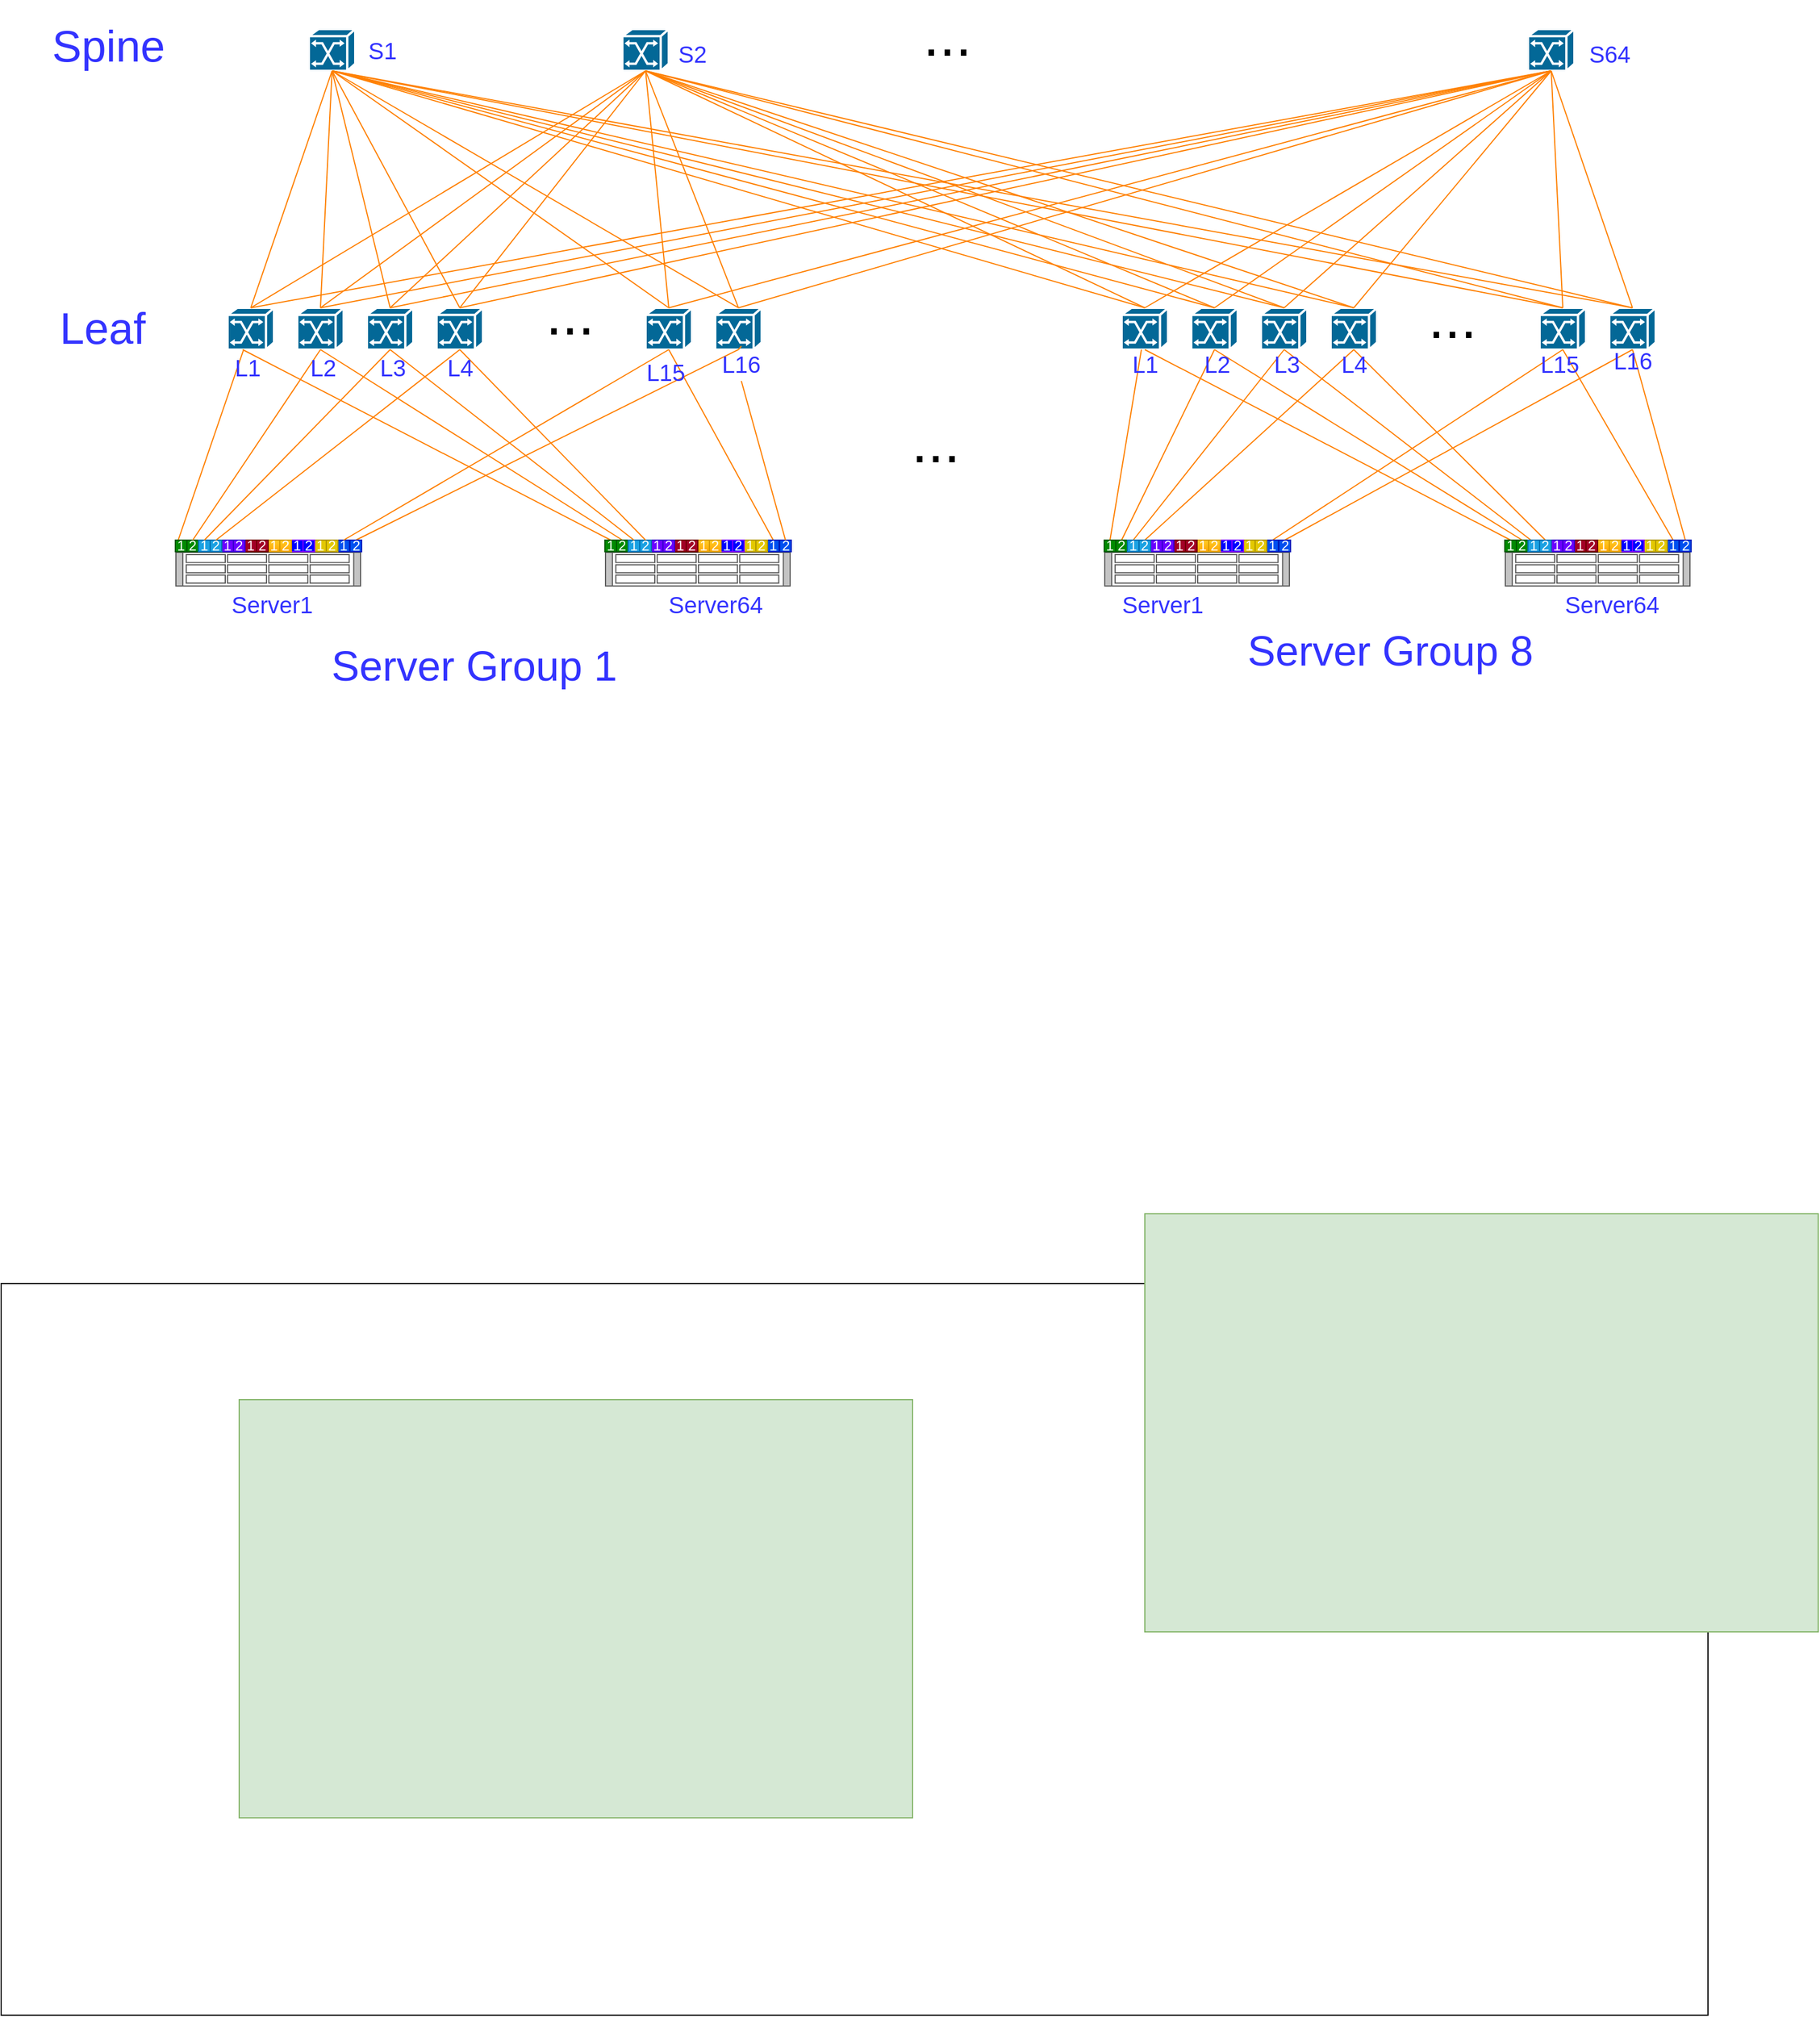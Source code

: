 <mxfile version="24.7.0" type="github">
  <diagram name="第 1 页" id="ZXi959offg9TOEU08AZm">
    <mxGraphModel dx="988" dy="-4000" grid="1" gridSize="10" guides="1" tooltips="1" connect="1" arrows="1" fold="1" page="1" pageScale="1" pageWidth="291" pageHeight="413" math="0" shadow="0">
      <root>
        <mxCell id="0" />
        <mxCell id="1" parent="0" />
        <mxCell id="SkI0lWn-ay7iLgk8auJr-1006" value="" style="whiteSpace=wrap;html=1;" parent="1" vertex="1">
          <mxGeometry x="160" y="5680" width="1470" height="630" as="geometry" />
        </mxCell>
        <mxCell id="SkI0lWn-ay7iLgk8auJr-994" value="" style="whiteSpace=wrap;html=1;fillColor=#d5e8d4;strokeColor=#82b366;" parent="1" vertex="1">
          <mxGeometry x="1145" y="5620" width="580" height="360" as="geometry" />
        </mxCell>
        <mxCell id="SkI0lWn-ay7iLgk8auJr-993" value="" style="whiteSpace=wrap;html=1;fillColor=#d5e8d4;strokeColor=#82b366;" parent="1" vertex="1">
          <mxGeometry x="365" y="5780" width="580" height="360" as="geometry" />
        </mxCell>
        <mxCell id="SkI0lWn-ay7iLgk8auJr-1" value="" style="shape=mxgraph.cisco.switches.atm_switch;sketch=0;html=1;pointerEvents=1;dashed=0;fillColor=#036897;strokeColor=#ffffff;strokeWidth=2;verticalLabelPosition=bottom;verticalAlign=top;align=center;outlineConnect=0;" parent="1" vertex="1">
          <mxGeometry x="355" y="4840" width="40" height="36" as="geometry" />
        </mxCell>
        <mxCell id="SkI0lWn-ay7iLgk8auJr-2" value="" style="shape=mxgraph.rack.ibm.ibm_x3630_m3;html=1;labelPosition=right;align=left;spacingLeft=15;dashed=0;shadow=0;fillColor=#ffffff;" parent="1" vertex="1">
          <mxGeometry x="310" y="5050" width="160" height="30" as="geometry" />
        </mxCell>
        <mxCell id="SkI0lWn-ay7iLgk8auJr-3" style="rounded=0;orthogonalLoop=1;jettySize=auto;html=1;startArrow=none;startFill=0;strokeWidth=1;endArrow=none;endFill=0;strokeColor=#FF8000;exitX=0.25;exitY=0;exitDx=0;exitDy=0;" parent="1" source="6_YDa27rlPbmphGBdpoA-1" target="SkI0lWn-ay7iLgk8auJr-1" edge="1">
          <mxGeometry relative="1" as="geometry">
            <mxPoint x="330" y="5020" as="sourcePoint" />
          </mxGeometry>
        </mxCell>
        <mxCell id="SkI0lWn-ay7iLgk8auJr-4" value="2" style="rounded=0;whiteSpace=wrap;html=1;fillColor=#008a00;strokeColor=#005700;fontColor=#ffffff;" parent="1" vertex="1">
          <mxGeometry x="320" y="5040" width="10" height="10" as="geometry" />
        </mxCell>
        <mxCell id="SkI0lWn-ay7iLgk8auJr-5" value="&lt;font color=&quot;#ffffff&quot;&gt;1&lt;/font&gt;" style="rounded=0;whiteSpace=wrap;html=1;fillColor=#ffcd28;strokeColor=#d79b00;gradientColor=#ffa500;" parent="1" vertex="1">
          <mxGeometry x="390" y="5040" width="10" height="10" as="geometry" />
        </mxCell>
        <mxCell id="SkI0lWn-ay7iLgk8auJr-6" value="1" style="rounded=0;whiteSpace=wrap;html=1;fillColor=#6a00ff;strokeColor=#3700CC;fontColor=#ffffff;" parent="1" vertex="1">
          <mxGeometry x="350" y="5040" width="10" height="10" as="geometry" />
        </mxCell>
        <mxCell id="SkI0lWn-ay7iLgk8auJr-7" value="1" style="rounded=0;whiteSpace=wrap;html=1;fillColor=#1ba1e2;strokeColor=#006EAF;fontColor=#ffffff;" parent="1" vertex="1">
          <mxGeometry x="330" y="5040" width="10" height="10" as="geometry" />
        </mxCell>
        <mxCell id="SkI0lWn-ay7iLgk8auJr-8" value="&lt;font color=&quot;#ffffff&quot;&gt;1&lt;/font&gt;" style="rounded=0;whiteSpace=wrap;html=1;fillColor=#0000FF;strokeColor=#7F00FF;" parent="1" vertex="1">
          <mxGeometry x="410" y="5040" width="10" height="10" as="geometry" />
        </mxCell>
        <mxCell id="SkI0lWn-ay7iLgk8auJr-9" value="1" style="rounded=0;whiteSpace=wrap;html=1;fillColor=#a20025;strokeColor=#6F0000;fontColor=#ffffff;" parent="1" vertex="1">
          <mxGeometry x="370" y="5040" width="10" height="10" as="geometry" />
        </mxCell>
        <mxCell id="SkI0lWn-ay7iLgk8auJr-10" value="&lt;font color=&quot;#ffffff&quot;&gt;1&lt;/font&gt;" style="rounded=0;whiteSpace=wrap;html=1;fillColor=#e3c800;strokeColor=#B09500;fontColor=#000000;" parent="1" vertex="1">
          <mxGeometry x="430" y="5040" width="10" height="10" as="geometry" />
        </mxCell>
        <mxCell id="SkI0lWn-ay7iLgk8auJr-11" value="1" style="rounded=0;whiteSpace=wrap;html=1;fillColor=#0050ef;strokeColor=#001DBC;fontColor=#ffffff;" parent="1" vertex="1">
          <mxGeometry x="450" y="5040" width="10" height="10" as="geometry" />
        </mxCell>
        <mxCell id="SkI0lWn-ay7iLgk8auJr-21" value="" style="shape=mxgraph.cisco.switches.atm_switch;sketch=0;html=1;pointerEvents=1;dashed=0;fillColor=#036897;strokeColor=#ffffff;strokeWidth=2;verticalLabelPosition=bottom;verticalAlign=top;align=center;outlineConnect=0;" parent="1" vertex="1">
          <mxGeometry x="415" y="4840" width="40" height="36" as="geometry" />
        </mxCell>
        <mxCell id="SkI0lWn-ay7iLgk8auJr-22" value="" style="shape=mxgraph.cisco.switches.atm_switch;sketch=0;html=1;pointerEvents=1;dashed=0;fillColor=#036897;strokeColor=#ffffff;strokeWidth=2;verticalLabelPosition=bottom;verticalAlign=top;align=center;outlineConnect=0;" parent="1" vertex="1">
          <mxGeometry x="475" y="4840" width="40" height="36" as="geometry" />
        </mxCell>
        <mxCell id="SkI0lWn-ay7iLgk8auJr-23" value="" style="shape=mxgraph.cisco.switches.atm_switch;sketch=0;html=1;pointerEvents=1;dashed=0;fillColor=#036897;strokeColor=#ffffff;strokeWidth=2;verticalLabelPosition=bottom;verticalAlign=top;align=center;outlineConnect=0;" parent="1" vertex="1">
          <mxGeometry x="535" y="4840" width="40" height="36" as="geometry" />
        </mxCell>
        <mxCell id="SkI0lWn-ay7iLgk8auJr-26" value="" style="shape=mxgraph.cisco.switches.atm_switch;sketch=0;html=1;pointerEvents=1;dashed=0;fillColor=#036897;strokeColor=#ffffff;strokeWidth=2;verticalLabelPosition=bottom;verticalAlign=top;align=center;outlineConnect=0;" parent="1" vertex="1">
          <mxGeometry x="715" y="4840" width="40" height="36" as="geometry" />
        </mxCell>
        <mxCell id="SkI0lWn-ay7iLgk8auJr-27" value="" style="shape=mxgraph.cisco.switches.atm_switch;sketch=0;html=1;pointerEvents=1;dashed=0;fillColor=#036897;strokeColor=#ffffff;strokeWidth=2;verticalLabelPosition=bottom;verticalAlign=top;align=center;outlineConnect=0;" parent="1" vertex="1">
          <mxGeometry x="775" y="4840" width="40" height="36" as="geometry" />
        </mxCell>
        <mxCell id="SkI0lWn-ay7iLgk8auJr-28" style="rounded=0;orthogonalLoop=1;jettySize=auto;html=1;startArrow=none;startFill=0;strokeWidth=1;endArrow=none;endFill=0;strokeColor=#FF8000;entryX=0.5;entryY=1;entryDx=0;entryDy=0;entryPerimeter=0;exitX=0.5;exitY=0;exitDx=0;exitDy=0;" parent="1" source="SkI0lWn-ay7iLgk8auJr-4" target="SkI0lWn-ay7iLgk8auJr-21" edge="1">
          <mxGeometry relative="1" as="geometry">
            <mxPoint x="360" y="5020" as="sourcePoint" />
            <mxPoint x="383" y="4886" as="targetPoint" />
          </mxGeometry>
        </mxCell>
        <mxCell id="SkI0lWn-ay7iLgk8auJr-33" style="rounded=0;orthogonalLoop=1;jettySize=auto;html=1;startArrow=none;startFill=0;strokeWidth=1;endArrow=none;endFill=0;strokeColor=#FF8000;entryX=0.5;entryY=1;entryDx=0;entryDy=0;entryPerimeter=0;exitX=0.5;exitY=0;exitDx=0;exitDy=0;" parent="1" source="SkI0lWn-ay7iLgk8auJr-11" target="SkI0lWn-ay7iLgk8auJr-26" edge="1">
          <mxGeometry relative="1" as="geometry">
            <mxPoint x="460" y="5030" as="sourcePoint" />
            <mxPoint x="485" y="4926" as="targetPoint" />
          </mxGeometry>
        </mxCell>
        <mxCell id="SkI0lWn-ay7iLgk8auJr-34" style="rounded=0;orthogonalLoop=1;jettySize=auto;html=1;startArrow=none;startFill=0;strokeWidth=1;endArrow=none;endFill=0;strokeColor=#FF8000;entryX=0.5;entryY=1;entryDx=0;entryDy=0;entryPerimeter=0;exitX=0.5;exitY=0;exitDx=0;exitDy=0;" parent="1" source="6_YDa27rlPbmphGBdpoA-9" target="SkI0lWn-ay7iLgk8auJr-27" edge="1">
          <mxGeometry relative="1" as="geometry">
            <mxPoint x="480" y="5030" as="sourcePoint" />
            <mxPoint x="495" y="4936" as="targetPoint" />
          </mxGeometry>
        </mxCell>
        <mxCell id="SkI0lWn-ay7iLgk8auJr-35" style="rounded=0;orthogonalLoop=1;jettySize=auto;html=1;startArrow=none;startFill=0;strokeWidth=1;endArrow=none;endFill=0;strokeColor=#FF8000;entryX=0.5;entryY=1;entryDx=0;entryDy=0;entryPerimeter=0;exitX=0.5;exitY=0;exitDx=0;exitDy=0;" parent="1" source="6_YDa27rlPbmphGBdpoA-81" target="SkI0lWn-ay7iLgk8auJr-27" edge="1">
          <mxGeometry relative="1" as="geometry">
            <mxPoint x="812.5" y="5030" as="sourcePoint" />
            <mxPoint x="505" y="4946" as="targetPoint" />
          </mxGeometry>
        </mxCell>
        <mxCell id="SkI0lWn-ay7iLgk8auJr-36" style="rounded=0;orthogonalLoop=1;jettySize=auto;html=1;startArrow=none;startFill=0;strokeWidth=1;endArrow=none;endFill=0;strokeColor=#FF8000;entryX=0.5;entryY=1;entryDx=0;entryDy=0;entryPerimeter=0;exitX=0.5;exitY=0;exitDx=0;exitDy=0;" parent="1" source="6_YDa27rlPbmphGBdpoA-18" target="SkI0lWn-ay7iLgk8auJr-26" edge="1">
          <mxGeometry relative="1" as="geometry">
            <mxPoint x="800.57" y="5030.2" as="sourcePoint" />
            <mxPoint x="805" y="4886" as="targetPoint" />
          </mxGeometry>
        </mxCell>
        <mxCell id="SkI0lWn-ay7iLgk8auJr-41" style="rounded=0;orthogonalLoop=1;jettySize=auto;html=1;startArrow=none;startFill=0;strokeWidth=1;endArrow=none;endFill=0;strokeColor=#FF8000;entryX=0.5;entryY=1;entryDx=0;entryDy=0;entryPerimeter=0;exitX=0.5;exitY=0;exitDx=0;exitDy=0;" parent="1" source="6_YDa27rlPbmphGBdpoA-11" target="SkI0lWn-ay7iLgk8auJr-21" edge="1">
          <mxGeometry relative="1" as="geometry">
            <mxPoint x="750" y="5030" as="sourcePoint" />
            <mxPoint x="855" y="4936" as="targetPoint" />
          </mxGeometry>
        </mxCell>
        <mxCell id="SkI0lWn-ay7iLgk8auJr-42" style="rounded=0;orthogonalLoop=1;jettySize=auto;html=1;startArrow=none;startFill=0;strokeWidth=1;endArrow=none;endFill=0;strokeColor=#FF8000;entryX=1;entryY=0;entryDx=0;entryDy=0;exitX=0.5;exitY=0;exitDx=0;exitDy=0;" parent="1" source="6_YDa27rlPbmphGBdpoA-19" edge="1">
          <mxGeometry relative="1" as="geometry">
            <mxPoint x="740" y="5030" as="sourcePoint" />
            <mxPoint x="368" y="4876" as="targetPoint" />
          </mxGeometry>
        </mxCell>
        <mxCell id="SkI0lWn-ay7iLgk8auJr-43" value="" style="shape=mxgraph.cisco.switches.atm_switch;sketch=0;html=1;pointerEvents=1;dashed=0;fillColor=#036897;strokeColor=#ffffff;strokeWidth=2;verticalLabelPosition=bottom;verticalAlign=top;align=center;outlineConnect=0;" parent="1" vertex="1">
          <mxGeometry x="1125" y="4840" width="40" height="36" as="geometry" />
        </mxCell>
        <mxCell id="SkI0lWn-ay7iLgk8auJr-45" style="rounded=0;orthogonalLoop=1;jettySize=auto;html=1;exitX=0.5;exitY=0;exitDx=0;exitDy=0;startArrow=none;startFill=0;strokeWidth=1;endArrow=none;endFill=0;strokeColor=#FF8000;" parent="1" source="6_YDa27rlPbmphGBdpoA-42" target="SkI0lWn-ay7iLgk8auJr-43" edge="1">
          <mxGeometry relative="1" as="geometry">
            <mxPoint x="1127.5" y="5030" as="sourcePoint" />
          </mxGeometry>
        </mxCell>
        <mxCell id="SkI0lWn-ay7iLgk8auJr-63" value="" style="shape=mxgraph.cisco.switches.atm_switch;sketch=0;html=1;pointerEvents=1;dashed=0;fillColor=#036897;strokeColor=#ffffff;strokeWidth=2;verticalLabelPosition=bottom;verticalAlign=top;align=center;outlineConnect=0;" parent="1" vertex="1">
          <mxGeometry x="1185" y="4840" width="40" height="36" as="geometry" />
        </mxCell>
        <mxCell id="SkI0lWn-ay7iLgk8auJr-64" value="" style="shape=mxgraph.cisco.switches.atm_switch;sketch=0;html=1;pointerEvents=1;dashed=0;fillColor=#036897;strokeColor=#ffffff;strokeWidth=2;verticalLabelPosition=bottom;verticalAlign=top;align=center;outlineConnect=0;" parent="1" vertex="1">
          <mxGeometry x="1245" y="4840" width="40" height="36" as="geometry" />
        </mxCell>
        <mxCell id="SkI0lWn-ay7iLgk8auJr-65" value="" style="shape=mxgraph.cisco.switches.atm_switch;sketch=0;html=1;pointerEvents=1;dashed=0;fillColor=#036897;strokeColor=#ffffff;strokeWidth=2;verticalLabelPosition=bottom;verticalAlign=top;align=center;outlineConnect=0;" parent="1" vertex="1">
          <mxGeometry x="1305" y="4840" width="40" height="36" as="geometry" />
        </mxCell>
        <mxCell id="SkI0lWn-ay7iLgk8auJr-68" value="" style="shape=mxgraph.cisco.switches.atm_switch;sketch=0;html=1;pointerEvents=1;dashed=0;fillColor=#036897;strokeColor=#ffffff;strokeWidth=2;verticalLabelPosition=bottom;verticalAlign=top;align=center;outlineConnect=0;" parent="1" vertex="1">
          <mxGeometry x="1485" y="4840" width="40" height="36" as="geometry" />
        </mxCell>
        <mxCell id="SkI0lWn-ay7iLgk8auJr-69" value="" style="shape=mxgraph.cisco.switches.atm_switch;sketch=0;html=1;pointerEvents=1;dashed=0;fillColor=#036897;strokeColor=#ffffff;strokeWidth=2;verticalLabelPosition=bottom;verticalAlign=top;align=center;outlineConnect=0;" parent="1" vertex="1">
          <mxGeometry x="1545" y="4840" width="40" height="36" as="geometry" />
        </mxCell>
        <mxCell id="SkI0lWn-ay7iLgk8auJr-70" style="rounded=0;orthogonalLoop=1;jettySize=auto;html=1;startArrow=none;startFill=0;strokeWidth=1;endArrow=none;endFill=0;strokeColor=#FF8000;entryX=0.5;entryY=1;entryDx=0;entryDy=0;entryPerimeter=0;exitX=0.5;exitY=0;exitDx=0;exitDy=0;exitPerimeter=0;" parent="1" source="6_YDa27rlPbmphGBdpoA-34" target="SkI0lWn-ay7iLgk8auJr-63" edge="1">
          <mxGeometry relative="1" as="geometry">
            <mxPoint x="1137.5" y="5030" as="sourcePoint" />
            <mxPoint x="1153" y="4886" as="targetPoint" />
          </mxGeometry>
        </mxCell>
        <mxCell id="SkI0lWn-ay7iLgk8auJr-71" style="rounded=0;orthogonalLoop=1;jettySize=auto;html=1;startArrow=none;startFill=0;strokeWidth=1;endArrow=none;endFill=0;strokeColor=#FF8000;entryX=0.5;entryY=1;entryDx=0;entryDy=0;entryPerimeter=0;exitX=0.5;exitY=0;exitDx=0;exitDy=0;" parent="1" source="6_YDa27rlPbmphGBdpoA-37" target="SkI0lWn-ay7iLgk8auJr-64" edge="1">
          <mxGeometry relative="1" as="geometry">
            <mxPoint x="1150" y="5030" as="sourcePoint" />
            <mxPoint x="1215" y="4886" as="targetPoint" />
          </mxGeometry>
        </mxCell>
        <mxCell id="SkI0lWn-ay7iLgk8auJr-72" style="rounded=0;orthogonalLoop=1;jettySize=auto;html=1;startArrow=none;startFill=0;strokeWidth=1;endArrow=none;endFill=0;strokeColor=#FF8000;entryX=0.5;entryY=1;entryDx=0;entryDy=0;entryPerimeter=0;exitX=0.5;exitY=0;exitDx=0;exitDy=0;" parent="1" source="6_YDa27rlPbmphGBdpoA-43" target="SkI0lWn-ay7iLgk8auJr-65" edge="1">
          <mxGeometry relative="1" as="geometry">
            <mxPoint x="1160" y="5030" as="sourcePoint" />
            <mxPoint x="1225" y="4896" as="targetPoint" />
          </mxGeometry>
        </mxCell>
        <mxCell id="SkI0lWn-ay7iLgk8auJr-75" style="rounded=0;orthogonalLoop=1;jettySize=auto;html=1;startArrow=none;startFill=0;strokeWidth=1;endArrow=none;endFill=0;strokeColor=#FF8000;entryX=0.5;entryY=1;entryDx=0;entryDy=0;entryPerimeter=0;exitX=0.5;exitY=0;exitDx=0;exitDy=0;" parent="1" source="6_YDa27rlPbmphGBdpoA-41" target="SkI0lWn-ay7iLgk8auJr-68" edge="1">
          <mxGeometry relative="1" as="geometry">
            <mxPoint x="1190" y="5030" as="sourcePoint" />
            <mxPoint x="1255" y="4926" as="targetPoint" />
          </mxGeometry>
        </mxCell>
        <mxCell id="SkI0lWn-ay7iLgk8auJr-76" style="rounded=0;orthogonalLoop=1;jettySize=auto;html=1;startArrow=none;startFill=0;strokeWidth=1;endArrow=none;endFill=0;strokeColor=#FF8000;entryX=0.5;entryY=1;entryDx=0;entryDy=0;entryPerimeter=0;exitX=0.5;exitY=0;exitDx=0;exitDy=0;" parent="1" source="6_YDa27rlPbmphGBdpoA-49" target="SkI0lWn-ay7iLgk8auJr-69" edge="1">
          <mxGeometry relative="1" as="geometry">
            <mxPoint x="1200" y="5030" as="sourcePoint" />
            <mxPoint x="1265" y="4936" as="targetPoint" />
          </mxGeometry>
        </mxCell>
        <mxCell id="SkI0lWn-ay7iLgk8auJr-77" style="rounded=0;orthogonalLoop=1;jettySize=auto;html=1;startArrow=none;startFill=0;strokeWidth=1;endArrow=none;endFill=0;strokeColor=#FF8000;entryX=0.5;entryY=1;entryDx=0;entryDy=0;entryPerimeter=0;exitX=0.5;exitY=0;exitDx=0;exitDy=0;" parent="1" source="6_YDa27rlPbmphGBdpoA-66" target="SkI0lWn-ay7iLgk8auJr-69" edge="1">
          <mxGeometry relative="1" as="geometry">
            <mxPoint x="1582.5" y="5030" as="sourcePoint" />
            <mxPoint x="1275" y="4946" as="targetPoint" />
          </mxGeometry>
        </mxCell>
        <mxCell id="SkI0lWn-ay7iLgk8auJr-78" style="rounded=0;orthogonalLoop=1;jettySize=auto;html=1;startArrow=none;startFill=0;strokeWidth=1;endArrow=none;endFill=0;strokeColor=#FF8000;entryX=0.5;entryY=1;entryDx=0;entryDy=0;entryPerimeter=0;exitX=0.5;exitY=0;exitDx=0;exitDy=0;" parent="1" source="6_YDa27rlPbmphGBdpoA-58" target="SkI0lWn-ay7iLgk8auJr-68" edge="1">
          <mxGeometry relative="1" as="geometry">
            <mxPoint x="1570.57" y="5030.2" as="sourcePoint" />
            <mxPoint x="1575" y="4886" as="targetPoint" />
          </mxGeometry>
        </mxCell>
        <mxCell id="SkI0lWn-ay7iLgk8auJr-81" style="rounded=0;orthogonalLoop=1;jettySize=auto;html=1;startArrow=none;startFill=0;strokeWidth=1;endArrow=none;endFill=0;strokeColor=#FF8000;entryX=0.5;entryY=1;entryDx=0;entryDy=0;entryPerimeter=0;exitX=0.5;exitY=0;exitDx=0;exitDy=0;" parent="1" source="6_YDa27rlPbmphGBdpoA-60" target="SkI0lWn-ay7iLgk8auJr-65" edge="1">
          <mxGeometry relative="1" as="geometry">
            <mxPoint x="1540" y="5030" as="sourcePoint" />
            <mxPoint x="1605" y="4916" as="targetPoint" />
          </mxGeometry>
        </mxCell>
        <mxCell id="SkI0lWn-ay7iLgk8auJr-82" style="rounded=0;orthogonalLoop=1;jettySize=auto;html=1;startArrow=none;startFill=0;strokeWidth=1;endArrow=none;endFill=0;strokeColor=#FF8000;entryX=0.5;entryY=1;entryDx=0;entryDy=0;entryPerimeter=0;exitX=0.25;exitY=0;exitDx=0;exitDy=0;" parent="1" source="6_YDa27rlPbmphGBdpoA-54" target="SkI0lWn-ay7iLgk8auJr-64" edge="1">
          <mxGeometry relative="1" as="geometry">
            <mxPoint x="1530" y="5030" as="sourcePoint" />
            <mxPoint x="1615" y="4926" as="targetPoint" />
          </mxGeometry>
        </mxCell>
        <mxCell id="SkI0lWn-ay7iLgk8auJr-83" style="rounded=0;orthogonalLoop=1;jettySize=auto;html=1;startArrow=none;startFill=0;strokeWidth=1;endArrow=none;endFill=0;strokeColor=#FF8000;entryX=0.5;entryY=1;entryDx=0;entryDy=0;entryPerimeter=0;exitX=0.5;exitY=0;exitDx=0;exitDy=0;" parent="1" source="6_YDa27rlPbmphGBdpoA-51" target="SkI0lWn-ay7iLgk8auJr-63" edge="1">
          <mxGeometry relative="1" as="geometry">
            <mxPoint x="1520" y="5030" as="sourcePoint" />
            <mxPoint x="1625" y="4936" as="targetPoint" />
          </mxGeometry>
        </mxCell>
        <mxCell id="SkI0lWn-ay7iLgk8auJr-84" style="rounded=0;orthogonalLoop=1;jettySize=auto;html=1;startArrow=none;startFill=0;strokeWidth=1;endArrow=none;endFill=0;strokeColor=#FF8000;entryX=0.5;entryY=1;entryDx=0;entryDy=0;entryPerimeter=0;exitX=0.5;exitY=0;exitDx=0;exitDy=0;" parent="1" source="6_YDa27rlPbmphGBdpoA-59" target="SkI0lWn-ay7iLgk8auJr-43" edge="1">
          <mxGeometry relative="1" as="geometry">
            <mxPoint x="1510" y="5030" as="sourcePoint" />
            <mxPoint x="1635" y="4946" as="targetPoint" />
          </mxGeometry>
        </mxCell>
        <mxCell id="SkI0lWn-ay7iLgk8auJr-85" value="" style="shape=mxgraph.cisco.switches.atm_switch;sketch=0;html=1;pointerEvents=1;dashed=0;fillColor=#036897;strokeColor=#ffffff;strokeWidth=2;verticalLabelPosition=bottom;verticalAlign=top;align=center;outlineConnect=0;" parent="1" vertex="1">
          <mxGeometry x="425" y="4600" width="40" height="36" as="geometry" />
        </mxCell>
        <mxCell id="SkI0lWn-ay7iLgk8auJr-86" value="" style="shape=mxgraph.cisco.switches.atm_switch;sketch=0;html=1;pointerEvents=1;dashed=0;fillColor=#036897;strokeColor=#ffffff;strokeWidth=2;verticalLabelPosition=bottom;verticalAlign=top;align=center;outlineConnect=0;" parent="1" vertex="1">
          <mxGeometry x="695" y="4600" width="40" height="36" as="geometry" />
        </mxCell>
        <mxCell id="SkI0lWn-ay7iLgk8auJr-87" value="" style="shape=mxgraph.cisco.switches.atm_switch;sketch=0;html=1;pointerEvents=1;dashed=0;fillColor=#036897;strokeColor=#ffffff;strokeWidth=2;verticalLabelPosition=bottom;verticalAlign=top;align=center;outlineConnect=0;" parent="1" vertex="1">
          <mxGeometry x="1475" y="4600" width="40" height="36" as="geometry" />
        </mxCell>
        <mxCell id="SkI0lWn-ay7iLgk8auJr-88" value="&lt;font style=&quot;font-size: 50px;&quot;&gt;...&lt;/font&gt;" style="text;strokeColor=none;align=center;fillColor=none;html=1;verticalAlign=middle;whiteSpace=wrap;rounded=0;" parent="1" vertex="1">
          <mxGeometry x="935" y="4930" width="60" height="50" as="geometry" />
        </mxCell>
        <mxCell id="SkI0lWn-ay7iLgk8auJr-89" value="&lt;font style=&quot;font-size: 50px;&quot;&gt;...&lt;/font&gt;" style="text;strokeColor=none;align=center;fillColor=none;html=1;verticalAlign=middle;whiteSpace=wrap;rounded=0;" parent="1" vertex="1">
          <mxGeometry x="945" y="4590" width="60" height="30" as="geometry" />
        </mxCell>
        <mxCell id="SkI0lWn-ay7iLgk8auJr-90" style="rounded=0;orthogonalLoop=1;jettySize=auto;html=1;exitX=0.5;exitY=0;exitDx=0;exitDy=0;startArrow=none;startFill=0;strokeWidth=1;endArrow=none;endFill=0;strokeColor=#FF8000;entryX=0.5;entryY=1;entryDx=0;entryDy=0;entryPerimeter=0;exitPerimeter=0;" parent="1" source="SkI0lWn-ay7iLgk8auJr-1" target="SkI0lWn-ay7iLgk8auJr-85" edge="1">
          <mxGeometry relative="1" as="geometry">
            <mxPoint x="367" y="5040" as="sourcePoint" />
            <mxPoint x="383" y="4886" as="targetPoint" />
          </mxGeometry>
        </mxCell>
        <mxCell id="SkI0lWn-ay7iLgk8auJr-91" style="rounded=0;orthogonalLoop=1;jettySize=auto;html=1;exitX=0.5;exitY=0;exitDx=0;exitDy=0;startArrow=none;startFill=0;strokeWidth=1;endArrow=none;endFill=0;strokeColor=#FF8000;entryX=0.5;entryY=1;entryDx=0;entryDy=0;entryPerimeter=0;exitPerimeter=0;" parent="1" source="SkI0lWn-ay7iLgk8auJr-1" target="SkI0lWn-ay7iLgk8auJr-86" edge="1">
          <mxGeometry relative="1" as="geometry">
            <mxPoint x="385" y="4850" as="sourcePoint" />
            <mxPoint x="455" y="4686" as="targetPoint" />
          </mxGeometry>
        </mxCell>
        <mxCell id="SkI0lWn-ay7iLgk8auJr-92" style="rounded=0;orthogonalLoop=1;jettySize=auto;html=1;exitX=0.5;exitY=0;exitDx=0;exitDy=0;startArrow=none;startFill=0;strokeWidth=1;endArrow=none;endFill=0;strokeColor=#FF8000;entryX=0.5;entryY=1;entryDx=0;entryDy=0;entryPerimeter=0;exitPerimeter=0;" parent="1" source="SkI0lWn-ay7iLgk8auJr-21" target="SkI0lWn-ay7iLgk8auJr-85" edge="1">
          <mxGeometry relative="1" as="geometry">
            <mxPoint x="385" y="4850" as="sourcePoint" />
            <mxPoint x="725" y="4686" as="targetPoint" />
          </mxGeometry>
        </mxCell>
        <mxCell id="SkI0lWn-ay7iLgk8auJr-93" style="rounded=0;orthogonalLoop=1;jettySize=auto;html=1;exitX=0.5;exitY=0;exitDx=0;exitDy=0;startArrow=none;startFill=0;strokeWidth=1;endArrow=none;endFill=0;strokeColor=#FF8000;entryX=0.5;entryY=1;entryDx=0;entryDy=0;entryPerimeter=0;exitPerimeter=0;" parent="1" source="SkI0lWn-ay7iLgk8auJr-21" target="SkI0lWn-ay7iLgk8auJr-86" edge="1">
          <mxGeometry relative="1" as="geometry">
            <mxPoint x="445" y="4850" as="sourcePoint" />
            <mxPoint x="455" y="4686" as="targetPoint" />
          </mxGeometry>
        </mxCell>
        <mxCell id="SkI0lWn-ay7iLgk8auJr-94" style="rounded=0;orthogonalLoop=1;jettySize=auto;html=1;startArrow=none;startFill=0;strokeWidth=1;endArrow=none;endFill=0;strokeColor=#FF8000;entryX=0.5;entryY=1;entryDx=0;entryDy=0;entryPerimeter=0;exitX=0.5;exitY=0;exitDx=0;exitDy=0;exitPerimeter=0;" parent="1" source="SkI0lWn-ay7iLgk8auJr-22" target="SkI0lWn-ay7iLgk8auJr-85" edge="1">
          <mxGeometry relative="1" as="geometry">
            <mxPoint x="455" y="4860" as="sourcePoint" />
            <mxPoint x="465" y="4696" as="targetPoint" />
          </mxGeometry>
        </mxCell>
        <mxCell id="SkI0lWn-ay7iLgk8auJr-95" style="rounded=0;orthogonalLoop=1;jettySize=auto;html=1;startArrow=none;startFill=0;strokeWidth=1;endArrow=none;endFill=0;strokeColor=#FF8000;entryX=0.5;entryY=1;entryDx=0;entryDy=0;entryPerimeter=0;exitX=0.5;exitY=0;exitDx=0;exitDy=0;exitPerimeter=0;" parent="1" source="SkI0lWn-ay7iLgk8auJr-23" target="SkI0lWn-ay7iLgk8auJr-85" edge="1">
          <mxGeometry relative="1" as="geometry">
            <mxPoint x="505" y="4850" as="sourcePoint" />
            <mxPoint x="455" y="4686" as="targetPoint" />
          </mxGeometry>
        </mxCell>
        <mxCell id="SkI0lWn-ay7iLgk8auJr-98" style="rounded=0;orthogonalLoop=1;jettySize=auto;html=1;startArrow=none;startFill=0;strokeWidth=1;endArrow=none;endFill=0;strokeColor=#FF8000;exitX=0.5;exitY=0;exitDx=0;exitDy=0;exitPerimeter=0;entryX=0.5;entryY=1;entryDx=0;entryDy=0;entryPerimeter=0;" parent="1" source="SkI0lWn-ay7iLgk8auJr-26" target="SkI0lWn-ay7iLgk8auJr-85" edge="1">
          <mxGeometry relative="1" as="geometry">
            <mxPoint x="535" y="4880" as="sourcePoint" />
            <mxPoint x="445" y="4680" as="targetPoint" />
          </mxGeometry>
        </mxCell>
        <mxCell id="SkI0lWn-ay7iLgk8auJr-99" style="rounded=0;orthogonalLoop=1;jettySize=auto;html=1;startArrow=none;startFill=0;strokeWidth=1;endArrow=none;endFill=0;strokeColor=#FF8000;entryX=0.5;entryY=1;entryDx=0;entryDy=0;entryPerimeter=0;exitX=0.5;exitY=0;exitDx=0;exitDy=0;exitPerimeter=0;" parent="1" source="SkI0lWn-ay7iLgk8auJr-27" target="SkI0lWn-ay7iLgk8auJr-85" edge="1">
          <mxGeometry relative="1" as="geometry">
            <mxPoint x="545" y="4890" as="sourcePoint" />
            <mxPoint x="495" y="4726" as="targetPoint" />
          </mxGeometry>
        </mxCell>
        <mxCell id="SkI0lWn-ay7iLgk8auJr-100" style="rounded=0;orthogonalLoop=1;jettySize=auto;html=1;exitX=0.5;exitY=0;exitDx=0;exitDy=0;startArrow=none;startFill=0;strokeWidth=1;endArrow=none;endFill=0;strokeColor=#FF8000;entryX=0.5;entryY=1;entryDx=0;entryDy=0;entryPerimeter=0;exitPerimeter=0;" parent="1" source="SkI0lWn-ay7iLgk8auJr-22" target="SkI0lWn-ay7iLgk8auJr-86" edge="1">
          <mxGeometry relative="1" as="geometry">
            <mxPoint x="445" y="4850" as="sourcePoint" />
            <mxPoint x="725" y="4686" as="targetPoint" />
          </mxGeometry>
        </mxCell>
        <mxCell id="SkI0lWn-ay7iLgk8auJr-101" style="rounded=0;orthogonalLoop=1;jettySize=auto;html=1;startArrow=none;startFill=0;strokeWidth=1;endArrow=none;endFill=0;strokeColor=#FF8000;entryX=0.5;entryY=1;entryDx=0;entryDy=0;entryPerimeter=0;" parent="1" target="SkI0lWn-ay7iLgk8auJr-86" edge="1">
          <mxGeometry relative="1" as="geometry">
            <mxPoint x="555" y="4840" as="sourcePoint" />
            <mxPoint x="735" y="4696" as="targetPoint" />
          </mxGeometry>
        </mxCell>
        <mxCell id="SkI0lWn-ay7iLgk8auJr-104" style="rounded=0;orthogonalLoop=1;jettySize=auto;html=1;startArrow=none;startFill=0;strokeWidth=1;endArrow=none;endFill=0;strokeColor=#FF8000;entryX=0.5;entryY=1;entryDx=0;entryDy=0;entryPerimeter=0;" parent="1" target="SkI0lWn-ay7iLgk8auJr-86" edge="1">
          <mxGeometry relative="1" as="geometry">
            <mxPoint x="735" y="4840" as="sourcePoint" />
            <mxPoint x="765" y="4726" as="targetPoint" />
          </mxGeometry>
        </mxCell>
        <mxCell id="SkI0lWn-ay7iLgk8auJr-105" style="rounded=0;orthogonalLoop=1;jettySize=auto;html=1;exitX=0.5;exitY=0;exitDx=0;exitDy=0;startArrow=none;startFill=0;strokeWidth=1;endArrow=none;endFill=0;strokeColor=#FF8000;entryX=0.5;entryY=1;entryDx=0;entryDy=0;entryPerimeter=0;exitPerimeter=0;" parent="1" source="SkI0lWn-ay7iLgk8auJr-27" target="SkI0lWn-ay7iLgk8auJr-86" edge="1">
          <mxGeometry relative="1" as="geometry">
            <mxPoint x="495" y="4900" as="sourcePoint" />
            <mxPoint x="775" y="4736" as="targetPoint" />
          </mxGeometry>
        </mxCell>
        <mxCell id="SkI0lWn-ay7iLgk8auJr-106" style="rounded=0;orthogonalLoop=1;jettySize=auto;html=1;exitX=0.5;exitY=0;exitDx=0;exitDy=0;startArrow=none;startFill=0;strokeWidth=1;endArrow=none;endFill=0;strokeColor=#FF8000;entryX=0.5;entryY=1;entryDx=0;entryDy=0;entryPerimeter=0;exitPerimeter=0;" parent="1" source="SkI0lWn-ay7iLgk8auJr-1" target="SkI0lWn-ay7iLgk8auJr-87" edge="1">
          <mxGeometry relative="1" as="geometry">
            <mxPoint x="805" y="4850" as="sourcePoint" />
            <mxPoint x="725" y="4686" as="targetPoint" />
          </mxGeometry>
        </mxCell>
        <mxCell id="SkI0lWn-ay7iLgk8auJr-107" style="rounded=0;orthogonalLoop=1;jettySize=auto;html=1;exitX=0.5;exitY=0;exitDx=0;exitDy=0;startArrow=none;startFill=0;strokeWidth=1;endArrow=none;endFill=0;strokeColor=#FF8000;entryX=0.5;entryY=1;entryDx=0;entryDy=0;entryPerimeter=0;exitPerimeter=0;" parent="1" source="SkI0lWn-ay7iLgk8auJr-21" target="SkI0lWn-ay7iLgk8auJr-87" edge="1">
          <mxGeometry relative="1" as="geometry">
            <mxPoint x="385" y="4850" as="sourcePoint" />
            <mxPoint x="1505" y="4686" as="targetPoint" />
          </mxGeometry>
        </mxCell>
        <mxCell id="SkI0lWn-ay7iLgk8auJr-108" style="rounded=0;orthogonalLoop=1;jettySize=auto;html=1;exitX=0.5;exitY=0;exitDx=0;exitDy=0;startArrow=none;startFill=0;strokeWidth=1;endArrow=none;endFill=0;strokeColor=#FF8000;entryX=0.5;entryY=1;entryDx=0;entryDy=0;entryPerimeter=0;exitPerimeter=0;" parent="1" source="SkI0lWn-ay7iLgk8auJr-22" target="SkI0lWn-ay7iLgk8auJr-87" edge="1">
          <mxGeometry relative="1" as="geometry">
            <mxPoint x="395" y="4860" as="sourcePoint" />
            <mxPoint x="1515" y="4696" as="targetPoint" />
          </mxGeometry>
        </mxCell>
        <mxCell id="SkI0lWn-ay7iLgk8auJr-109" style="rounded=0;orthogonalLoop=1;jettySize=auto;html=1;exitX=0.5;exitY=0;exitDx=0;exitDy=0;startArrow=none;startFill=0;strokeWidth=1;endArrow=none;endFill=0;strokeColor=#FF8000;exitPerimeter=0;entryX=0.5;entryY=1;entryDx=0;entryDy=0;entryPerimeter=0;" parent="1" source="SkI0lWn-ay7iLgk8auJr-23" target="SkI0lWn-ay7iLgk8auJr-87" edge="1">
          <mxGeometry relative="1" as="geometry">
            <mxPoint x="405" y="4870" as="sourcePoint" />
            <mxPoint x="1495" y="4680" as="targetPoint" />
          </mxGeometry>
        </mxCell>
        <mxCell id="SkI0lWn-ay7iLgk8auJr-112" style="rounded=0;orthogonalLoop=1;jettySize=auto;html=1;exitX=0.5;exitY=0;exitDx=0;exitDy=0;startArrow=none;startFill=0;strokeWidth=1;endArrow=none;endFill=0;strokeColor=#FF8000;entryX=0.5;entryY=1;entryDx=0;entryDy=0;entryPerimeter=0;exitPerimeter=0;" parent="1" source="SkI0lWn-ay7iLgk8auJr-26" target="SkI0lWn-ay7iLgk8auJr-87" edge="1">
          <mxGeometry relative="1" as="geometry">
            <mxPoint x="435" y="4900" as="sourcePoint" />
            <mxPoint x="1555" y="4736" as="targetPoint" />
          </mxGeometry>
        </mxCell>
        <mxCell id="SkI0lWn-ay7iLgk8auJr-113" style="rounded=0;orthogonalLoop=1;jettySize=auto;html=1;exitX=0.5;exitY=0;exitDx=0;exitDy=0;startArrow=none;startFill=0;strokeWidth=1;endArrow=none;endFill=0;strokeColor=#FF8000;entryX=0.5;entryY=1;entryDx=0;entryDy=0;entryPerimeter=0;exitPerimeter=0;" parent="1" source="SkI0lWn-ay7iLgk8auJr-27" target="SkI0lWn-ay7iLgk8auJr-87" edge="1">
          <mxGeometry relative="1" as="geometry">
            <mxPoint x="445" y="4910" as="sourcePoint" />
            <mxPoint x="1565" y="4746" as="targetPoint" />
          </mxGeometry>
        </mxCell>
        <mxCell id="SkI0lWn-ay7iLgk8auJr-114" style="rounded=0;orthogonalLoop=1;jettySize=auto;html=1;exitX=0.5;exitY=0;exitDx=0;exitDy=0;startArrow=none;startFill=0;strokeWidth=1;endArrow=none;endFill=0;strokeColor=#FF8000;entryX=0.5;entryY=1;entryDx=0;entryDy=0;entryPerimeter=0;exitPerimeter=0;" parent="1" source="SkI0lWn-ay7iLgk8auJr-43" target="SkI0lWn-ay7iLgk8auJr-87" edge="1">
          <mxGeometry relative="1" as="geometry">
            <mxPoint x="455" y="4920" as="sourcePoint" />
            <mxPoint x="1575" y="4756" as="targetPoint" />
          </mxGeometry>
        </mxCell>
        <mxCell id="SkI0lWn-ay7iLgk8auJr-115" style="rounded=0;orthogonalLoop=1;jettySize=auto;html=1;exitX=0.5;exitY=0;exitDx=0;exitDy=0;startArrow=none;startFill=0;strokeWidth=1;endArrow=none;endFill=0;strokeColor=#FF8000;entryX=0.5;entryY=1;entryDx=0;entryDy=0;entryPerimeter=0;exitPerimeter=0;" parent="1" source="SkI0lWn-ay7iLgk8auJr-43" target="SkI0lWn-ay7iLgk8auJr-85" edge="1">
          <mxGeometry relative="1" as="geometry">
            <mxPoint x="1155" y="4850" as="sourcePoint" />
            <mxPoint x="1505" y="4686" as="targetPoint" />
          </mxGeometry>
        </mxCell>
        <mxCell id="SkI0lWn-ay7iLgk8auJr-116" style="rounded=0;orthogonalLoop=1;jettySize=auto;html=1;exitX=0.5;exitY=0;exitDx=0;exitDy=0;startArrow=none;startFill=0;strokeWidth=1;endArrow=none;endFill=0;strokeColor=#FF8000;entryX=0.5;entryY=1;entryDx=0;entryDy=0;entryPerimeter=0;exitPerimeter=0;" parent="1" source="SkI0lWn-ay7iLgk8auJr-63" target="SkI0lWn-ay7iLgk8auJr-85" edge="1">
          <mxGeometry relative="1" as="geometry">
            <mxPoint x="1155" y="4850" as="sourcePoint" />
            <mxPoint x="455" y="4686" as="targetPoint" />
          </mxGeometry>
        </mxCell>
        <mxCell id="SkI0lWn-ay7iLgk8auJr-117" style="rounded=0;orthogonalLoop=1;jettySize=auto;html=1;exitX=0.5;exitY=0;exitDx=0;exitDy=0;startArrow=none;startFill=0;strokeWidth=1;endArrow=none;endFill=0;strokeColor=#FF8000;entryX=0.5;entryY=1;entryDx=0;entryDy=0;entryPerimeter=0;exitPerimeter=0;" parent="1" source="SkI0lWn-ay7iLgk8auJr-64" target="SkI0lWn-ay7iLgk8auJr-85" edge="1">
          <mxGeometry relative="1" as="geometry">
            <mxPoint x="1165" y="4860" as="sourcePoint" />
            <mxPoint x="465" y="4696" as="targetPoint" />
          </mxGeometry>
        </mxCell>
        <mxCell id="SkI0lWn-ay7iLgk8auJr-118" style="rounded=0;orthogonalLoop=1;jettySize=auto;html=1;exitX=0.5;exitY=0;exitDx=0;exitDy=0;startArrow=none;startFill=0;strokeWidth=1;endArrow=none;endFill=0;strokeColor=#FF8000;entryX=0.5;entryY=1;entryDx=0;entryDy=0;entryPerimeter=0;exitPerimeter=0;" parent="1" source="SkI0lWn-ay7iLgk8auJr-65" target="SkI0lWn-ay7iLgk8auJr-85" edge="1">
          <mxGeometry relative="1" as="geometry">
            <mxPoint x="1175" y="4870" as="sourcePoint" />
            <mxPoint x="475" y="4706" as="targetPoint" />
          </mxGeometry>
        </mxCell>
        <mxCell id="SkI0lWn-ay7iLgk8auJr-121" style="rounded=0;orthogonalLoop=1;jettySize=auto;html=1;exitX=0.5;exitY=0;exitDx=0;exitDy=0;startArrow=none;startFill=0;strokeWidth=1;endArrow=none;endFill=0;strokeColor=#FF8000;entryX=0.5;entryY=1;entryDx=0;entryDy=0;entryPerimeter=0;exitPerimeter=0;" parent="1" source="SkI0lWn-ay7iLgk8auJr-68" target="SkI0lWn-ay7iLgk8auJr-85" edge="1">
          <mxGeometry relative="1" as="geometry">
            <mxPoint x="1205" y="4900" as="sourcePoint" />
            <mxPoint x="505" y="4736" as="targetPoint" />
          </mxGeometry>
        </mxCell>
        <mxCell id="SkI0lWn-ay7iLgk8auJr-122" style="rounded=0;orthogonalLoop=1;jettySize=auto;html=1;exitX=0.5;exitY=0;exitDx=0;exitDy=0;startArrow=none;startFill=0;strokeWidth=1;endArrow=none;endFill=0;strokeColor=#FF8000;entryX=0.5;entryY=1;entryDx=0;entryDy=0;entryPerimeter=0;exitPerimeter=0;" parent="1" source="SkI0lWn-ay7iLgk8auJr-69" target="SkI0lWn-ay7iLgk8auJr-85" edge="1">
          <mxGeometry relative="1" as="geometry">
            <mxPoint x="1215" y="4910" as="sourcePoint" />
            <mxPoint x="515" y="4746" as="targetPoint" />
          </mxGeometry>
        </mxCell>
        <mxCell id="SkI0lWn-ay7iLgk8auJr-123" style="rounded=0;orthogonalLoop=1;jettySize=auto;html=1;exitX=0.5;exitY=0;exitDx=0;exitDy=0;startArrow=none;startFill=0;strokeWidth=1;endArrow=none;endFill=0;strokeColor=#FF8000;entryX=0.5;entryY=1;entryDx=0;entryDy=0;entryPerimeter=0;exitPerimeter=0;" parent="1" source="SkI0lWn-ay7iLgk8auJr-43" target="SkI0lWn-ay7iLgk8auJr-86" edge="1">
          <mxGeometry relative="1" as="geometry">
            <mxPoint x="1225" y="4920" as="sourcePoint" />
            <mxPoint x="525" y="4756" as="targetPoint" />
          </mxGeometry>
        </mxCell>
        <mxCell id="SkI0lWn-ay7iLgk8auJr-124" style="rounded=0;orthogonalLoop=1;jettySize=auto;html=1;exitX=0.5;exitY=0;exitDx=0;exitDy=0;startArrow=none;startFill=0;strokeWidth=1;endArrow=none;endFill=0;strokeColor=#FF8000;entryX=0.5;entryY=1;entryDx=0;entryDy=0;entryPerimeter=0;exitPerimeter=0;" parent="1" source="SkI0lWn-ay7iLgk8auJr-63" target="SkI0lWn-ay7iLgk8auJr-86" edge="1">
          <mxGeometry relative="1" as="geometry">
            <mxPoint x="1235" y="4930" as="sourcePoint" />
            <mxPoint x="535" y="4766" as="targetPoint" />
          </mxGeometry>
        </mxCell>
        <mxCell id="SkI0lWn-ay7iLgk8auJr-125" style="rounded=0;orthogonalLoop=1;jettySize=auto;html=1;exitX=0.5;exitY=0;exitDx=0;exitDy=0;startArrow=none;startFill=0;strokeWidth=1;endArrow=none;endFill=0;strokeColor=#FF8000;entryX=0.5;entryY=1;entryDx=0;entryDy=0;entryPerimeter=0;exitPerimeter=0;" parent="1" source="SkI0lWn-ay7iLgk8auJr-64" target="SkI0lWn-ay7iLgk8auJr-86" edge="1">
          <mxGeometry relative="1" as="geometry">
            <mxPoint x="1245" y="4940" as="sourcePoint" />
            <mxPoint x="545" y="4776" as="targetPoint" />
          </mxGeometry>
        </mxCell>
        <mxCell id="SkI0lWn-ay7iLgk8auJr-126" style="rounded=0;orthogonalLoop=1;jettySize=auto;html=1;exitX=0.5;exitY=0;exitDx=0;exitDy=0;startArrow=none;startFill=0;strokeWidth=1;endArrow=none;endFill=0;strokeColor=#FF8000;entryX=0.5;entryY=1;entryDx=0;entryDy=0;entryPerimeter=0;exitPerimeter=0;" parent="1" source="SkI0lWn-ay7iLgk8auJr-65" target="SkI0lWn-ay7iLgk8auJr-86" edge="1">
          <mxGeometry relative="1" as="geometry">
            <mxPoint x="1255" y="4950" as="sourcePoint" />
            <mxPoint x="555" y="4786" as="targetPoint" />
          </mxGeometry>
        </mxCell>
        <mxCell id="SkI0lWn-ay7iLgk8auJr-129" style="rounded=0;orthogonalLoop=1;jettySize=auto;html=1;exitX=0.5;exitY=0;exitDx=0;exitDy=0;startArrow=none;startFill=0;strokeWidth=1;endArrow=none;endFill=0;strokeColor=#FF8000;entryX=0.5;entryY=1;entryDx=0;entryDy=0;entryPerimeter=0;exitPerimeter=0;" parent="1" source="SkI0lWn-ay7iLgk8auJr-68" target="SkI0lWn-ay7iLgk8auJr-86" edge="1">
          <mxGeometry relative="1" as="geometry">
            <mxPoint x="1285" y="4980" as="sourcePoint" />
            <mxPoint x="585" y="4816" as="targetPoint" />
          </mxGeometry>
        </mxCell>
        <mxCell id="SkI0lWn-ay7iLgk8auJr-130" style="rounded=0;orthogonalLoop=1;jettySize=auto;html=1;exitX=0.5;exitY=0;exitDx=0;exitDy=0;startArrow=none;startFill=0;strokeWidth=1;endArrow=none;endFill=0;strokeColor=#FF8000;entryX=0.5;entryY=1;entryDx=0;entryDy=0;entryPerimeter=0;exitPerimeter=0;" parent="1" source="SkI0lWn-ay7iLgk8auJr-69" target="SkI0lWn-ay7iLgk8auJr-86" edge="1">
          <mxGeometry relative="1" as="geometry">
            <mxPoint x="1295" y="4990" as="sourcePoint" />
            <mxPoint x="595" y="4826" as="targetPoint" />
          </mxGeometry>
        </mxCell>
        <mxCell id="SkI0lWn-ay7iLgk8auJr-131" style="rounded=0;orthogonalLoop=1;jettySize=auto;html=1;exitX=0.5;exitY=0;exitDx=0;exitDy=0;startArrow=none;startFill=0;strokeWidth=1;endArrow=none;endFill=0;strokeColor=#FF8000;exitPerimeter=0;entryX=0.5;entryY=1;entryDx=0;entryDy=0;entryPerimeter=0;" parent="1" source="SkI0lWn-ay7iLgk8auJr-63" target="SkI0lWn-ay7iLgk8auJr-87" edge="1">
          <mxGeometry relative="1" as="geometry">
            <mxPoint x="1155" y="4850" as="sourcePoint" />
            <mxPoint x="1495" y="4670" as="targetPoint" />
          </mxGeometry>
        </mxCell>
        <mxCell id="SkI0lWn-ay7iLgk8auJr-132" style="rounded=0;orthogonalLoop=1;jettySize=auto;html=1;exitX=0.5;exitY=0;exitDx=0;exitDy=0;startArrow=none;startFill=0;strokeWidth=1;endArrow=none;endFill=0;strokeColor=#FF8000;exitPerimeter=0;entryX=0.5;entryY=1;entryDx=0;entryDy=0;entryPerimeter=0;" parent="1" source="SkI0lWn-ay7iLgk8auJr-64" target="SkI0lWn-ay7iLgk8auJr-87" edge="1">
          <mxGeometry relative="1" as="geometry">
            <mxPoint x="1215" y="4850" as="sourcePoint" />
            <mxPoint x="1505" y="4686" as="targetPoint" />
          </mxGeometry>
        </mxCell>
        <mxCell id="SkI0lWn-ay7iLgk8auJr-133" style="rounded=0;orthogonalLoop=1;jettySize=auto;html=1;exitX=0.5;exitY=0;exitDx=0;exitDy=0;startArrow=none;startFill=0;strokeWidth=1;endArrow=none;endFill=0;strokeColor=#FF8000;exitPerimeter=0;entryX=0.5;entryY=1;entryDx=0;entryDy=0;entryPerimeter=0;" parent="1" source="SkI0lWn-ay7iLgk8auJr-65" target="SkI0lWn-ay7iLgk8auJr-87" edge="1">
          <mxGeometry relative="1" as="geometry">
            <mxPoint x="1225" y="4860" as="sourcePoint" />
            <mxPoint x="1515" y="4696" as="targetPoint" />
          </mxGeometry>
        </mxCell>
        <mxCell id="SkI0lWn-ay7iLgk8auJr-136" style="rounded=0;orthogonalLoop=1;jettySize=auto;html=1;exitX=0.5;exitY=0;exitDx=0;exitDy=0;startArrow=none;startFill=0;strokeWidth=1;endArrow=none;endFill=0;strokeColor=#FF8000;exitPerimeter=0;entryX=0.5;entryY=1;entryDx=0;entryDy=0;entryPerimeter=0;" parent="1" source="SkI0lWn-ay7iLgk8auJr-68" target="SkI0lWn-ay7iLgk8auJr-87" edge="1">
          <mxGeometry relative="1" as="geometry">
            <mxPoint x="1255" y="4890" as="sourcePoint" />
            <mxPoint x="1545" y="4726" as="targetPoint" />
          </mxGeometry>
        </mxCell>
        <mxCell id="SkI0lWn-ay7iLgk8auJr-137" style="rounded=0;orthogonalLoop=1;jettySize=auto;html=1;exitX=0.5;exitY=0;exitDx=0;exitDy=0;startArrow=none;startFill=0;strokeWidth=1;endArrow=none;endFill=0;strokeColor=#FF8000;exitPerimeter=0;entryX=0.5;entryY=1;entryDx=0;entryDy=0;entryPerimeter=0;" parent="1" source="SkI0lWn-ay7iLgk8auJr-69" target="SkI0lWn-ay7iLgk8auJr-87" edge="1">
          <mxGeometry relative="1" as="geometry">
            <mxPoint x="1265" y="4900" as="sourcePoint" />
            <mxPoint x="1555" y="4736" as="targetPoint" />
          </mxGeometry>
        </mxCell>
        <mxCell id="SkI0lWn-ay7iLgk8auJr-982" value="&lt;font color=&quot;#3333ff&quot;&gt;&lt;span style=&quot;font-size: 20px;&quot;&gt;S64&lt;/span&gt;&lt;/font&gt;" style="text;strokeColor=none;align=center;fillColor=none;html=1;verticalAlign=middle;whiteSpace=wrap;rounded=0;" parent="1" vertex="1">
          <mxGeometry x="1527.5" y="4606" width="35" height="30" as="geometry" />
        </mxCell>
        <mxCell id="SkI0lWn-ay7iLgk8auJr-988" value="&lt;font color=&quot;#3333ff&quot;&gt;&lt;span style=&quot;font-size: 20px;&quot;&gt;S1&lt;/span&gt;&lt;/font&gt;" style="text;strokeColor=none;align=center;fillColor=none;html=1;verticalAlign=middle;whiteSpace=wrap;rounded=0;" parent="1" vertex="1">
          <mxGeometry x="470.5" y="4603" width="35" height="30" as="geometry" />
        </mxCell>
        <mxCell id="SkI0lWn-ay7iLgk8auJr-989" value="&lt;font color=&quot;#3333ff&quot;&gt;&lt;span style=&quot;font-size: 20px;&quot;&gt;S2&lt;/span&gt;&lt;/font&gt;" style="text;strokeColor=none;align=center;fillColor=none;html=1;verticalAlign=middle;whiteSpace=wrap;rounded=0;" parent="1" vertex="1">
          <mxGeometry x="738" y="4606" width="35" height="30" as="geometry" />
        </mxCell>
        <mxCell id="SkI0lWn-ay7iLgk8auJr-995" value="&lt;font style=&quot;font-size: 36px;&quot; color=&quot;#3333ff&quot;&gt;Server Group 1&lt;/font&gt;" style="text;strokeColor=none;align=center;fillColor=none;html=1;verticalAlign=middle;whiteSpace=wrap;rounded=0;" parent="1" vertex="1">
          <mxGeometry x="435" y="5133" width="265" height="30" as="geometry" />
        </mxCell>
        <mxCell id="SkI0lWn-ay7iLgk8auJr-996" value="&lt;font style=&quot;font-size: 36px;&quot; color=&quot;#3333ff&quot;&gt;Server Group 8&lt;/font&gt;" style="text;strokeColor=none;align=center;fillColor=none;html=1;verticalAlign=middle;whiteSpace=wrap;rounded=0;" parent="1" vertex="1">
          <mxGeometry x="1198" y="5120" width="317" height="30" as="geometry" />
        </mxCell>
        <mxCell id="SkI0lWn-ay7iLgk8auJr-998" value="&lt;font style=&quot;font-size: 20px;&quot; color=&quot;#3333ff&quot;&gt;Server1&lt;/font&gt;" style="text;strokeColor=none;align=center;fillColor=none;html=1;verticalAlign=middle;whiteSpace=wrap;rounded=0;" parent="1" vertex="1">
          <mxGeometry x="350.5" y="5080" width="85" height="30" as="geometry" />
        </mxCell>
        <mxCell id="SkI0lWn-ay7iLgk8auJr-999" value="&lt;font style=&quot;font-size: 20px;&quot; color=&quot;#3333ff&quot;&gt;Server64&lt;/font&gt;" style="text;strokeColor=none;align=center;fillColor=none;html=1;verticalAlign=middle;whiteSpace=wrap;rounded=0;" parent="1" vertex="1">
          <mxGeometry x="732.5" y="5080" width="85" height="30" as="geometry" />
        </mxCell>
        <mxCell id="SkI0lWn-ay7iLgk8auJr-1000" value="&lt;font style=&quot;font-size: 20px;&quot; color=&quot;#3333ff&quot;&gt;Server64&lt;/font&gt;" style="text;strokeColor=none;align=center;fillColor=none;html=1;verticalAlign=middle;whiteSpace=wrap;rounded=0;" parent="1" vertex="1">
          <mxGeometry x="1505" y="5080" width="85" height="30" as="geometry" />
        </mxCell>
        <mxCell id="SkI0lWn-ay7iLgk8auJr-1001" value="&lt;font style=&quot;font-size: 20px;&quot; color=&quot;#3333ff&quot;&gt;Server1&lt;/font&gt;" style="text;strokeColor=none;align=center;fillColor=none;html=1;verticalAlign=middle;whiteSpace=wrap;rounded=0;" parent="1" vertex="1">
          <mxGeometry x="1117.5" y="5080" width="85" height="30" as="geometry" />
        </mxCell>
        <mxCell id="SkI0lWn-ay7iLgk8auJr-1004" value="&lt;font style=&quot;font-size: 38px;&quot; color=&quot;#3333ff&quot;&gt;Leaf&lt;/font&gt;" style="text;strokeColor=none;align=center;fillColor=none;html=1;verticalAlign=middle;whiteSpace=wrap;rounded=0;" parent="1" vertex="1">
          <mxGeometry x="205" y="4843" width="85" height="30" as="geometry" />
        </mxCell>
        <mxCell id="SkI0lWn-ay7iLgk8auJr-1005" value="&lt;font style=&quot;font-size: 38px;&quot; color=&quot;#3333ff&quot;&gt;Spine&lt;/font&gt;" style="text;strokeColor=none;align=center;fillColor=none;html=1;verticalAlign=middle;whiteSpace=wrap;rounded=0;" parent="1" vertex="1">
          <mxGeometry x="210" y="4600" width="85" height="30" as="geometry" />
        </mxCell>
        <mxCell id="6_YDa27rlPbmphGBdpoA-1" value="1" style="rounded=0;whiteSpace=wrap;html=1;fillColor=#008a00;strokeColor=#005700;fontColor=#ffffff;align=center;verticalAlign=middle;fontFamily=Helvetica;fontSize=12;" vertex="1" parent="1">
          <mxGeometry x="310" y="5040" width="10" height="10" as="geometry" />
        </mxCell>
        <mxCell id="6_YDa27rlPbmphGBdpoA-2" value="2" style="rounded=0;whiteSpace=wrap;html=1;fillColor=#1ba1e2;strokeColor=#006EAF;fontColor=#ffffff;" vertex="1" parent="1">
          <mxGeometry x="340" y="5040" width="10" height="10" as="geometry" />
        </mxCell>
        <mxCell id="6_YDa27rlPbmphGBdpoA-3" value="2" style="rounded=0;whiteSpace=wrap;html=1;fillColor=#6a00ff;strokeColor=#3700CC;fontColor=#ffffff;" vertex="1" parent="1">
          <mxGeometry x="360" y="5040" width="10" height="10" as="geometry" />
        </mxCell>
        <mxCell id="6_YDa27rlPbmphGBdpoA-4" value="2" style="rounded=0;whiteSpace=wrap;html=1;fillColor=#a20025;strokeColor=#6F0000;fontColor=#ffffff;" vertex="1" parent="1">
          <mxGeometry x="380" y="5040" width="10" height="10" as="geometry" />
        </mxCell>
        <mxCell id="6_YDa27rlPbmphGBdpoA-6" value="&lt;font color=&quot;#ffffff&quot;&gt;2&lt;/font&gt;" style="rounded=0;whiteSpace=wrap;html=1;fillColor=#ffcd28;strokeColor=#d79b00;gradientColor=#ffa500;" vertex="1" parent="1">
          <mxGeometry x="400" y="5040" width="10" height="10" as="geometry" />
        </mxCell>
        <mxCell id="6_YDa27rlPbmphGBdpoA-7" value="&lt;font color=&quot;#ffffff&quot;&gt;2&lt;/font&gt;" style="rounded=0;whiteSpace=wrap;html=1;fillColor=#0000FF;strokeColor=#7F00FF;" vertex="1" parent="1">
          <mxGeometry x="420" y="5040" width="10" height="10" as="geometry" />
        </mxCell>
        <mxCell id="6_YDa27rlPbmphGBdpoA-8" value="&lt;font color=&quot;#ffffff&quot;&gt;2&lt;/font&gt;" style="rounded=0;whiteSpace=wrap;html=1;fillColor=#e3c800;strokeColor=#B09500;fontColor=#000000;" vertex="1" parent="1">
          <mxGeometry x="440" y="5040" width="10" height="10" as="geometry" />
        </mxCell>
        <mxCell id="6_YDa27rlPbmphGBdpoA-9" value="2" style="rounded=0;whiteSpace=wrap;html=1;fillColor=#0050ef;strokeColor=#001DBC;fontColor=#ffffff;" vertex="1" parent="1">
          <mxGeometry x="460.5" y="5040" width="10" height="10" as="geometry" />
        </mxCell>
        <mxCell id="6_YDa27rlPbmphGBdpoA-10" value="" style="shape=mxgraph.rack.ibm.ibm_x3630_m3;html=1;labelPosition=right;align=left;spacingLeft=15;dashed=0;shadow=0;fillColor=#ffffff;" vertex="1" parent="1">
          <mxGeometry x="680" y="5050" width="160" height="30" as="geometry" />
        </mxCell>
        <mxCell id="6_YDa27rlPbmphGBdpoA-11" value="2" style="rounded=0;whiteSpace=wrap;html=1;fillColor=#008a00;strokeColor=#005700;fontColor=#ffffff;" vertex="1" parent="1">
          <mxGeometry x="690" y="5040" width="10" height="10" as="geometry" />
        </mxCell>
        <mxCell id="6_YDa27rlPbmphGBdpoA-12" value="&lt;font color=&quot;#ffffff&quot;&gt;1&lt;/font&gt;" style="rounded=0;whiteSpace=wrap;html=1;fillColor=#ffcd28;strokeColor=#d79b00;gradientColor=#ffa500;" vertex="1" parent="1">
          <mxGeometry x="760" y="5040" width="10" height="10" as="geometry" />
        </mxCell>
        <mxCell id="6_YDa27rlPbmphGBdpoA-13" value="1" style="rounded=0;whiteSpace=wrap;html=1;fillColor=#6a00ff;strokeColor=#3700CC;fontColor=#ffffff;" vertex="1" parent="1">
          <mxGeometry x="720" y="5040" width="10" height="10" as="geometry" />
        </mxCell>
        <mxCell id="6_YDa27rlPbmphGBdpoA-14" value="1" style="rounded=0;whiteSpace=wrap;html=1;fillColor=#1ba1e2;strokeColor=#006EAF;fontColor=#ffffff;" vertex="1" parent="1">
          <mxGeometry x="700" y="5040" width="10" height="10" as="geometry" />
        </mxCell>
        <mxCell id="6_YDa27rlPbmphGBdpoA-15" value="&lt;font color=&quot;#ffffff&quot;&gt;1&lt;/font&gt;" style="rounded=0;whiteSpace=wrap;html=1;fillColor=#0000FF;strokeColor=#7F00FF;" vertex="1" parent="1">
          <mxGeometry x="780" y="5040" width="10" height="10" as="geometry" />
        </mxCell>
        <mxCell id="6_YDa27rlPbmphGBdpoA-16" value="1" style="rounded=0;whiteSpace=wrap;html=1;fillColor=#a20025;strokeColor=#6F0000;fontColor=#ffffff;" vertex="1" parent="1">
          <mxGeometry x="740" y="5040" width="10" height="10" as="geometry" />
        </mxCell>
        <mxCell id="6_YDa27rlPbmphGBdpoA-17" value="&lt;font color=&quot;#ffffff&quot;&gt;1&lt;/font&gt;" style="rounded=0;whiteSpace=wrap;html=1;fillColor=#e3c800;strokeColor=#B09500;fontColor=#000000;" vertex="1" parent="1">
          <mxGeometry x="800" y="5040" width="10" height="10" as="geometry" />
        </mxCell>
        <mxCell id="6_YDa27rlPbmphGBdpoA-18" value="1" style="rounded=0;whiteSpace=wrap;html=1;fillColor=#0050ef;strokeColor=#001DBC;fontColor=#ffffff;" vertex="1" parent="1">
          <mxGeometry x="820" y="5040" width="10" height="10" as="geometry" />
        </mxCell>
        <mxCell id="6_YDa27rlPbmphGBdpoA-19" value="1" style="rounded=0;whiteSpace=wrap;html=1;fillColor=#008a00;strokeColor=#005700;fontColor=#ffffff;align=center;verticalAlign=middle;fontFamily=Helvetica;fontSize=12;" vertex="1" parent="1">
          <mxGeometry x="680" y="5040" width="10" height="10" as="geometry" />
        </mxCell>
        <mxCell id="6_YDa27rlPbmphGBdpoA-20" value="2" style="rounded=0;whiteSpace=wrap;html=1;fillColor=#1ba1e2;strokeColor=#006EAF;fontColor=#ffffff;" vertex="1" parent="1">
          <mxGeometry x="710" y="5040" width="10" height="10" as="geometry" />
        </mxCell>
        <mxCell id="6_YDa27rlPbmphGBdpoA-21" value="2" style="rounded=0;whiteSpace=wrap;html=1;fillColor=#6a00ff;strokeColor=#3700CC;fontColor=#ffffff;" vertex="1" parent="1">
          <mxGeometry x="730" y="5040" width="10" height="10" as="geometry" />
        </mxCell>
        <mxCell id="6_YDa27rlPbmphGBdpoA-22" value="2" style="rounded=0;whiteSpace=wrap;html=1;fillColor=#a20025;strokeColor=#6F0000;fontColor=#ffffff;" vertex="1" parent="1">
          <mxGeometry x="750" y="5040" width="10" height="10" as="geometry" />
        </mxCell>
        <mxCell id="6_YDa27rlPbmphGBdpoA-23" value="&lt;font color=&quot;#ffffff&quot;&gt;2&lt;/font&gt;" style="rounded=0;whiteSpace=wrap;html=1;fillColor=#ffcd28;strokeColor=#d79b00;gradientColor=#ffa500;" vertex="1" parent="1">
          <mxGeometry x="770" y="5040" width="10" height="10" as="geometry" />
        </mxCell>
        <mxCell id="6_YDa27rlPbmphGBdpoA-24" value="&lt;font color=&quot;#ffffff&quot;&gt;2&lt;/font&gt;" style="rounded=0;whiteSpace=wrap;html=1;fillColor=#0000FF;strokeColor=#7F00FF;" vertex="1" parent="1">
          <mxGeometry x="790" y="5040" width="10" height="10" as="geometry" />
        </mxCell>
        <mxCell id="6_YDa27rlPbmphGBdpoA-25" value="&lt;font color=&quot;#ffffff&quot;&gt;2&lt;/font&gt;" style="rounded=0;whiteSpace=wrap;html=1;fillColor=#e3c800;strokeColor=#B09500;fontColor=#000000;" vertex="1" parent="1">
          <mxGeometry x="810" y="5040" width="10" height="10" as="geometry" />
        </mxCell>
        <mxCell id="6_YDa27rlPbmphGBdpoA-26" value="2" style="rounded=0;whiteSpace=wrap;html=1;fillColor=#0050ef;strokeColor=#001DBC;fontColor=#ffffff;" vertex="1" parent="1">
          <mxGeometry x="830.5" y="5040" width="10" height="10" as="geometry" />
        </mxCell>
        <mxCell id="6_YDa27rlPbmphGBdpoA-27" value="&lt;font style=&quot;font-size: 20px;&quot; color=&quot;#3333ff&quot;&gt;L2&lt;/font&gt;" style="text;strokeColor=none;align=center;fillColor=none;html=1;verticalAlign=middle;whiteSpace=wrap;rounded=0;" vertex="1" parent="1">
          <mxGeometry x="420" y="4876" width="35" height="30" as="geometry" />
        </mxCell>
        <mxCell id="6_YDa27rlPbmphGBdpoA-28" style="rounded=0;orthogonalLoop=1;jettySize=auto;html=1;startArrow=none;startFill=0;strokeWidth=1;endArrow=none;endFill=0;strokeColor=#FF8000;entryX=0.5;entryY=1;entryDx=0;entryDy=0;entryPerimeter=0;exitX=0.5;exitY=0;exitDx=0;exitDy=0;" edge="1" parent="1" source="SkI0lWn-ay7iLgk8auJr-7" target="SkI0lWn-ay7iLgk8auJr-22">
          <mxGeometry relative="1" as="geometry">
            <mxPoint x="335" y="5050" as="sourcePoint" />
            <mxPoint x="445" y="4886" as="targetPoint" />
          </mxGeometry>
        </mxCell>
        <mxCell id="6_YDa27rlPbmphGBdpoA-29" style="rounded=0;orthogonalLoop=1;jettySize=auto;html=1;startArrow=none;startFill=0;strokeWidth=1;endArrow=none;endFill=0;strokeColor=#FF8000;entryX=0.5;entryY=1;entryDx=0;entryDy=0;entryPerimeter=0;exitX=0.5;exitY=0;exitDx=0;exitDy=0;" edge="1" parent="1" source="6_YDa27rlPbmphGBdpoA-2" target="SkI0lWn-ay7iLgk8auJr-23">
          <mxGeometry relative="1" as="geometry">
            <mxPoint x="345" y="5050" as="sourcePoint" />
            <mxPoint x="505" y="4886" as="targetPoint" />
          </mxGeometry>
        </mxCell>
        <mxCell id="6_YDa27rlPbmphGBdpoA-30" style="rounded=0;orthogonalLoop=1;jettySize=auto;html=1;startArrow=none;startFill=0;strokeWidth=1;endArrow=none;endFill=0;strokeColor=#FF8000;entryX=0.5;entryY=1;entryDx=0;entryDy=0;entryPerimeter=0;exitX=0.5;exitY=0;exitDx=0;exitDy=0;" edge="1" parent="1" source="6_YDa27rlPbmphGBdpoA-14" target="SkI0lWn-ay7iLgk8auJr-22">
          <mxGeometry relative="1" as="geometry">
            <mxPoint x="355" y="5050" as="sourcePoint" />
            <mxPoint x="565" y="4886" as="targetPoint" />
          </mxGeometry>
        </mxCell>
        <mxCell id="6_YDa27rlPbmphGBdpoA-31" style="rounded=0;orthogonalLoop=1;jettySize=auto;html=1;startArrow=none;startFill=0;strokeWidth=1;endArrow=none;endFill=0;strokeColor=#FF8000;entryX=0.5;entryY=1;entryDx=0;entryDy=0;entryPerimeter=0;exitX=0.5;exitY=0;exitDx=0;exitDy=0;" edge="1" parent="1" source="6_YDa27rlPbmphGBdpoA-20" target="SkI0lWn-ay7iLgk8auJr-23">
          <mxGeometry relative="1" as="geometry">
            <mxPoint x="715" y="5050" as="sourcePoint" />
            <mxPoint x="505" y="4886" as="targetPoint" />
          </mxGeometry>
        </mxCell>
        <mxCell id="6_YDa27rlPbmphGBdpoA-32" value="&lt;font style=&quot;font-size: 50px;&quot;&gt;...&lt;/font&gt;" style="text;strokeColor=none;align=center;fillColor=none;html=1;verticalAlign=middle;whiteSpace=wrap;rounded=0;" vertex="1" parent="1">
          <mxGeometry x="620" y="4820" width="60" height="50" as="geometry" />
        </mxCell>
        <mxCell id="6_YDa27rlPbmphGBdpoA-33" value="" style="shape=mxgraph.rack.ibm.ibm_x3630_m3;html=1;labelPosition=right;align=left;spacingLeft=15;dashed=0;shadow=0;fillColor=#ffffff;" vertex="1" parent="1">
          <mxGeometry x="1110" y="5050" width="160" height="30" as="geometry" />
        </mxCell>
        <mxCell id="6_YDa27rlPbmphGBdpoA-34" value="2" style="rounded=0;whiteSpace=wrap;html=1;fillColor=#008a00;strokeColor=#005700;fontColor=#ffffff;" vertex="1" parent="1">
          <mxGeometry x="1120" y="5040" width="10" height="10" as="geometry" />
        </mxCell>
        <mxCell id="6_YDa27rlPbmphGBdpoA-35" value="&lt;font color=&quot;#ffffff&quot;&gt;1&lt;/font&gt;" style="rounded=0;whiteSpace=wrap;html=1;fillColor=#ffcd28;strokeColor=#d79b00;gradientColor=#ffa500;" vertex="1" parent="1">
          <mxGeometry x="1190" y="5040" width="10" height="10" as="geometry" />
        </mxCell>
        <mxCell id="6_YDa27rlPbmphGBdpoA-36" value="1" style="rounded=0;whiteSpace=wrap;html=1;fillColor=#6a00ff;strokeColor=#3700CC;fontColor=#ffffff;" vertex="1" parent="1">
          <mxGeometry x="1150" y="5040" width="10" height="10" as="geometry" />
        </mxCell>
        <mxCell id="6_YDa27rlPbmphGBdpoA-37" value="1" style="rounded=0;whiteSpace=wrap;html=1;fillColor=#1ba1e2;strokeColor=#006EAF;fontColor=#ffffff;" vertex="1" parent="1">
          <mxGeometry x="1130" y="5040" width="10" height="10" as="geometry" />
        </mxCell>
        <mxCell id="6_YDa27rlPbmphGBdpoA-38" value="&lt;font color=&quot;#ffffff&quot;&gt;1&lt;/font&gt;" style="rounded=0;whiteSpace=wrap;html=1;fillColor=#0000FF;strokeColor=#7F00FF;" vertex="1" parent="1">
          <mxGeometry x="1210" y="5040" width="10" height="10" as="geometry" />
        </mxCell>
        <mxCell id="6_YDa27rlPbmphGBdpoA-39" value="1" style="rounded=0;whiteSpace=wrap;html=1;fillColor=#a20025;strokeColor=#6F0000;fontColor=#ffffff;" vertex="1" parent="1">
          <mxGeometry x="1170" y="5040" width="10" height="10" as="geometry" />
        </mxCell>
        <mxCell id="6_YDa27rlPbmphGBdpoA-40" value="&lt;font color=&quot;#ffffff&quot;&gt;1&lt;/font&gt;" style="rounded=0;whiteSpace=wrap;html=1;fillColor=#e3c800;strokeColor=#B09500;fontColor=#000000;" vertex="1" parent="1">
          <mxGeometry x="1230" y="5040" width="10" height="10" as="geometry" />
        </mxCell>
        <mxCell id="6_YDa27rlPbmphGBdpoA-41" value="1" style="rounded=0;whiteSpace=wrap;html=1;fillColor=#0050ef;strokeColor=#001DBC;fontColor=#ffffff;" vertex="1" parent="1">
          <mxGeometry x="1250" y="5040" width="10" height="10" as="geometry" />
        </mxCell>
        <mxCell id="6_YDa27rlPbmphGBdpoA-42" value="1" style="rounded=0;whiteSpace=wrap;html=1;fillColor=#008a00;strokeColor=#005700;fontColor=#ffffff;align=center;verticalAlign=middle;fontFamily=Helvetica;fontSize=12;" vertex="1" parent="1">
          <mxGeometry x="1110" y="5040" width="10" height="10" as="geometry" />
        </mxCell>
        <mxCell id="6_YDa27rlPbmphGBdpoA-43" value="2" style="rounded=0;whiteSpace=wrap;html=1;fillColor=#1ba1e2;strokeColor=#006EAF;fontColor=#ffffff;" vertex="1" parent="1">
          <mxGeometry x="1140" y="5040" width="10" height="10" as="geometry" />
        </mxCell>
        <mxCell id="6_YDa27rlPbmphGBdpoA-44" value="2" style="rounded=0;whiteSpace=wrap;html=1;fillColor=#6a00ff;strokeColor=#3700CC;fontColor=#ffffff;" vertex="1" parent="1">
          <mxGeometry x="1160" y="5040" width="10" height="10" as="geometry" />
        </mxCell>
        <mxCell id="6_YDa27rlPbmphGBdpoA-45" value="2" style="rounded=0;whiteSpace=wrap;html=1;fillColor=#a20025;strokeColor=#6F0000;fontColor=#ffffff;" vertex="1" parent="1">
          <mxGeometry x="1180" y="5040" width="10" height="10" as="geometry" />
        </mxCell>
        <mxCell id="6_YDa27rlPbmphGBdpoA-46" value="&lt;font color=&quot;#ffffff&quot;&gt;2&lt;/font&gt;" style="rounded=0;whiteSpace=wrap;html=1;fillColor=#ffcd28;strokeColor=#d79b00;gradientColor=#ffa500;" vertex="1" parent="1">
          <mxGeometry x="1200" y="5040" width="10" height="10" as="geometry" />
        </mxCell>
        <mxCell id="6_YDa27rlPbmphGBdpoA-47" value="&lt;font color=&quot;#ffffff&quot;&gt;2&lt;/font&gt;" style="rounded=0;whiteSpace=wrap;html=1;fillColor=#0000FF;strokeColor=#7F00FF;" vertex="1" parent="1">
          <mxGeometry x="1220" y="5040" width="10" height="10" as="geometry" />
        </mxCell>
        <mxCell id="6_YDa27rlPbmphGBdpoA-48" value="&lt;font color=&quot;#ffffff&quot;&gt;2&lt;/font&gt;" style="rounded=0;whiteSpace=wrap;html=1;fillColor=#e3c800;strokeColor=#B09500;fontColor=#000000;" vertex="1" parent="1">
          <mxGeometry x="1240" y="5040" width="10" height="10" as="geometry" />
        </mxCell>
        <mxCell id="6_YDa27rlPbmphGBdpoA-49" value="2" style="rounded=0;whiteSpace=wrap;html=1;fillColor=#0050ef;strokeColor=#001DBC;fontColor=#ffffff;" vertex="1" parent="1">
          <mxGeometry x="1260.5" y="5040" width="10" height="10" as="geometry" />
        </mxCell>
        <mxCell id="6_YDa27rlPbmphGBdpoA-50" value="" style="shape=mxgraph.rack.ibm.ibm_x3630_m3;html=1;labelPosition=right;align=left;spacingLeft=15;dashed=0;shadow=0;fillColor=#ffffff;" vertex="1" parent="1">
          <mxGeometry x="1455" y="5050" width="160" height="30" as="geometry" />
        </mxCell>
        <mxCell id="6_YDa27rlPbmphGBdpoA-51" value="2" style="rounded=0;whiteSpace=wrap;html=1;fillColor=#008a00;strokeColor=#005700;fontColor=#ffffff;" vertex="1" parent="1">
          <mxGeometry x="1465" y="5040" width="10" height="10" as="geometry" />
        </mxCell>
        <mxCell id="6_YDa27rlPbmphGBdpoA-52" value="&lt;font color=&quot;#ffffff&quot;&gt;1&lt;/font&gt;" style="rounded=0;whiteSpace=wrap;html=1;fillColor=#ffcd28;strokeColor=#d79b00;gradientColor=#ffa500;" vertex="1" parent="1">
          <mxGeometry x="1535" y="5040" width="10" height="10" as="geometry" />
        </mxCell>
        <mxCell id="6_YDa27rlPbmphGBdpoA-53" value="1" style="rounded=0;whiteSpace=wrap;html=1;fillColor=#6a00ff;strokeColor=#3700CC;fontColor=#ffffff;" vertex="1" parent="1">
          <mxGeometry x="1495" y="5040" width="10" height="10" as="geometry" />
        </mxCell>
        <mxCell id="6_YDa27rlPbmphGBdpoA-54" value="1" style="rounded=0;whiteSpace=wrap;html=1;fillColor=#1ba1e2;strokeColor=#006EAF;fontColor=#ffffff;" vertex="1" parent="1">
          <mxGeometry x="1475" y="5040" width="10" height="10" as="geometry" />
        </mxCell>
        <mxCell id="6_YDa27rlPbmphGBdpoA-55" value="&lt;font color=&quot;#ffffff&quot;&gt;1&lt;/font&gt;" style="rounded=0;whiteSpace=wrap;html=1;fillColor=#0000FF;strokeColor=#7F00FF;" vertex="1" parent="1">
          <mxGeometry x="1555" y="5040" width="10" height="10" as="geometry" />
        </mxCell>
        <mxCell id="6_YDa27rlPbmphGBdpoA-56" value="1" style="rounded=0;whiteSpace=wrap;html=1;fillColor=#a20025;strokeColor=#6F0000;fontColor=#ffffff;" vertex="1" parent="1">
          <mxGeometry x="1515" y="5040" width="10" height="10" as="geometry" />
        </mxCell>
        <mxCell id="6_YDa27rlPbmphGBdpoA-57" value="&lt;font color=&quot;#ffffff&quot;&gt;1&lt;/font&gt;" style="rounded=0;whiteSpace=wrap;html=1;fillColor=#e3c800;strokeColor=#B09500;fontColor=#000000;" vertex="1" parent="1">
          <mxGeometry x="1575" y="5040" width="10" height="10" as="geometry" />
        </mxCell>
        <mxCell id="6_YDa27rlPbmphGBdpoA-58" value="1" style="rounded=0;whiteSpace=wrap;html=1;fillColor=#0050ef;strokeColor=#001DBC;fontColor=#ffffff;" vertex="1" parent="1">
          <mxGeometry x="1595" y="5040" width="10" height="10" as="geometry" />
        </mxCell>
        <mxCell id="6_YDa27rlPbmphGBdpoA-59" value="1" style="rounded=0;whiteSpace=wrap;html=1;fillColor=#008a00;strokeColor=#005700;fontColor=#ffffff;align=center;verticalAlign=middle;fontFamily=Helvetica;fontSize=12;" vertex="1" parent="1">
          <mxGeometry x="1455" y="5040" width="10" height="10" as="geometry" />
        </mxCell>
        <mxCell id="6_YDa27rlPbmphGBdpoA-60" value="2" style="rounded=0;whiteSpace=wrap;html=1;fillColor=#1ba1e2;strokeColor=#006EAF;fontColor=#ffffff;" vertex="1" parent="1">
          <mxGeometry x="1485" y="5040" width="10" height="10" as="geometry" />
        </mxCell>
        <mxCell id="6_YDa27rlPbmphGBdpoA-61" value="2" style="rounded=0;whiteSpace=wrap;html=1;fillColor=#6a00ff;strokeColor=#3700CC;fontColor=#ffffff;" vertex="1" parent="1">
          <mxGeometry x="1505" y="5040" width="10" height="10" as="geometry" />
        </mxCell>
        <mxCell id="6_YDa27rlPbmphGBdpoA-62" value="2" style="rounded=0;whiteSpace=wrap;html=1;fillColor=#a20025;strokeColor=#6F0000;fontColor=#ffffff;" vertex="1" parent="1">
          <mxGeometry x="1525" y="5040" width="10" height="10" as="geometry" />
        </mxCell>
        <mxCell id="6_YDa27rlPbmphGBdpoA-63" value="&lt;font color=&quot;#ffffff&quot;&gt;2&lt;/font&gt;" style="rounded=0;whiteSpace=wrap;html=1;fillColor=#ffcd28;strokeColor=#d79b00;gradientColor=#ffa500;" vertex="1" parent="1">
          <mxGeometry x="1545" y="5040" width="10" height="10" as="geometry" />
        </mxCell>
        <mxCell id="6_YDa27rlPbmphGBdpoA-64" value="&lt;font color=&quot;#ffffff&quot;&gt;2&lt;/font&gt;" style="rounded=0;whiteSpace=wrap;html=1;fillColor=#0000FF;strokeColor=#7F00FF;" vertex="1" parent="1">
          <mxGeometry x="1565" y="5040" width="10" height="10" as="geometry" />
        </mxCell>
        <mxCell id="6_YDa27rlPbmphGBdpoA-65" value="&lt;font color=&quot;#ffffff&quot;&gt;2&lt;/font&gt;" style="rounded=0;whiteSpace=wrap;html=1;fillColor=#e3c800;strokeColor=#B09500;fontColor=#000000;" vertex="1" parent="1">
          <mxGeometry x="1585" y="5040" width="10" height="10" as="geometry" />
        </mxCell>
        <mxCell id="6_YDa27rlPbmphGBdpoA-66" value="2" style="rounded=0;whiteSpace=wrap;html=1;fillColor=#0050ef;strokeColor=#001DBC;fontColor=#ffffff;" vertex="1" parent="1">
          <mxGeometry x="1605.5" y="5040" width="10" height="10" as="geometry" />
        </mxCell>
        <mxCell id="6_YDa27rlPbmphGBdpoA-67" value="&lt;font style=&quot;font-size: 50px;&quot;&gt;...&lt;/font&gt;" style="text;strokeColor=none;align=center;fillColor=none;html=1;verticalAlign=middle;whiteSpace=wrap;rounded=0;" vertex="1" parent="1">
          <mxGeometry x="1380" y="4823" width="60" height="50" as="geometry" />
        </mxCell>
        <mxCell id="6_YDa27rlPbmphGBdpoA-69" value="&lt;font style=&quot;font-size: 20px;&quot; color=&quot;#3333ff&quot;&gt;L3&lt;/font&gt;" style="text;strokeColor=none;align=center;fillColor=none;html=1;verticalAlign=middle;whiteSpace=wrap;rounded=0;" vertex="1" parent="1">
          <mxGeometry x="480" y="4876" width="35" height="30" as="geometry" />
        </mxCell>
        <mxCell id="6_YDa27rlPbmphGBdpoA-70" value="&lt;font style=&quot;font-size: 20px;&quot; color=&quot;#3333ff&quot;&gt;L4&lt;/font&gt;" style="text;strokeColor=none;align=center;fillColor=none;html=1;verticalAlign=middle;whiteSpace=wrap;rounded=0;" vertex="1" parent="1">
          <mxGeometry x="537.5" y="4876" width="35" height="30" as="geometry" />
        </mxCell>
        <mxCell id="6_YDa27rlPbmphGBdpoA-71" value="&lt;font style=&quot;font-size: 20px;&quot; color=&quot;#3333ff&quot;&gt;L15&lt;/font&gt;" style="text;strokeColor=none;align=center;fillColor=none;html=1;verticalAlign=middle;whiteSpace=wrap;rounded=0;" vertex="1" parent="1">
          <mxGeometry x="715" y="4880" width="35" height="30" as="geometry" />
        </mxCell>
        <mxCell id="6_YDa27rlPbmphGBdpoA-72" value="&lt;font style=&quot;font-size: 20px;&quot; color=&quot;#3333ff&quot;&gt;L2&lt;/font&gt;" style="text;strokeColor=none;align=center;fillColor=none;html=1;verticalAlign=middle;whiteSpace=wrap;rounded=0;" vertex="1" parent="1">
          <mxGeometry x="1190" y="4873" width="35" height="30" as="geometry" />
        </mxCell>
        <mxCell id="6_YDa27rlPbmphGBdpoA-73" value="&lt;font style=&quot;font-size: 20px;&quot; color=&quot;#3333ff&quot;&gt;L3&lt;/font&gt;" style="text;strokeColor=none;align=center;fillColor=none;html=1;verticalAlign=middle;whiteSpace=wrap;rounded=0;" vertex="1" parent="1">
          <mxGeometry x="1250" y="4873" width="35" height="30" as="geometry" />
        </mxCell>
        <mxCell id="6_YDa27rlPbmphGBdpoA-74" value="&lt;font style=&quot;font-size: 20px;&quot; color=&quot;#3333ff&quot;&gt;L4&lt;/font&gt;" style="text;strokeColor=none;align=center;fillColor=none;html=1;verticalAlign=middle;whiteSpace=wrap;rounded=0;" vertex="1" parent="1">
          <mxGeometry x="1307.5" y="4873" width="35" height="30" as="geometry" />
        </mxCell>
        <mxCell id="6_YDa27rlPbmphGBdpoA-75" value="&lt;font style=&quot;font-size: 20px;&quot; color=&quot;#3333ff&quot;&gt;L15&lt;/font&gt;" style="text;strokeColor=none;align=center;fillColor=none;html=1;verticalAlign=middle;whiteSpace=wrap;rounded=0;" vertex="1" parent="1">
          <mxGeometry x="1485" y="4873" width="35" height="30" as="geometry" />
        </mxCell>
        <mxCell id="6_YDa27rlPbmphGBdpoA-77" value="&lt;font style=&quot;font-size: 20px;&quot; color=&quot;#3333ff&quot;&gt;L1&lt;/font&gt;" style="text;strokeColor=none;align=center;fillColor=none;html=1;verticalAlign=middle;whiteSpace=wrap;rounded=0;" vertex="1" parent="1">
          <mxGeometry x="1127.5" y="4873" width="35" height="30" as="geometry" />
        </mxCell>
        <mxCell id="6_YDa27rlPbmphGBdpoA-79" value="&lt;font style=&quot;font-size: 20px;&quot; color=&quot;#3333ff&quot;&gt;L16&lt;/font&gt;" style="text;strokeColor=none;align=center;fillColor=none;html=1;verticalAlign=middle;whiteSpace=wrap;rounded=0;" vertex="1" parent="1">
          <mxGeometry x="1547.5" y="4870" width="35" height="30" as="geometry" />
        </mxCell>
        <mxCell id="6_YDa27rlPbmphGBdpoA-80" value="&lt;font style=&quot;font-size: 20px;&quot; color=&quot;#3333ff&quot;&gt;L1&lt;/font&gt;" style="text;strokeColor=none;align=center;fillColor=none;html=1;verticalAlign=middle;whiteSpace=wrap;rounded=0;" vertex="1" parent="1">
          <mxGeometry x="355" y="4876" width="35" height="30" as="geometry" />
        </mxCell>
        <mxCell id="6_YDa27rlPbmphGBdpoA-82" value="" style="rounded=0;orthogonalLoop=1;jettySize=auto;html=1;startArrow=none;startFill=0;strokeWidth=1;endArrow=none;endFill=0;strokeColor=#FF8000;entryX=0.5;entryY=1;entryDx=0;entryDy=0;entryPerimeter=0;exitX=0.5;exitY=0;exitDx=0;exitDy=0;" edge="1" parent="1" source="6_YDa27rlPbmphGBdpoA-26" target="6_YDa27rlPbmphGBdpoA-81">
          <mxGeometry relative="1" as="geometry">
            <mxPoint x="836" y="5040" as="sourcePoint" />
            <mxPoint x="795" y="4876" as="targetPoint" />
          </mxGeometry>
        </mxCell>
        <mxCell id="6_YDa27rlPbmphGBdpoA-81" value="&lt;font style=&quot;font-size: 20px;&quot; color=&quot;#3333ff&quot;&gt;L16&lt;/font&gt;" style="text;strokeColor=none;align=center;fillColor=none;html=1;verticalAlign=middle;whiteSpace=wrap;rounded=0;" vertex="1" parent="1">
          <mxGeometry x="780" y="4873" width="35" height="30" as="geometry" />
        </mxCell>
      </root>
    </mxGraphModel>
  </diagram>
</mxfile>
